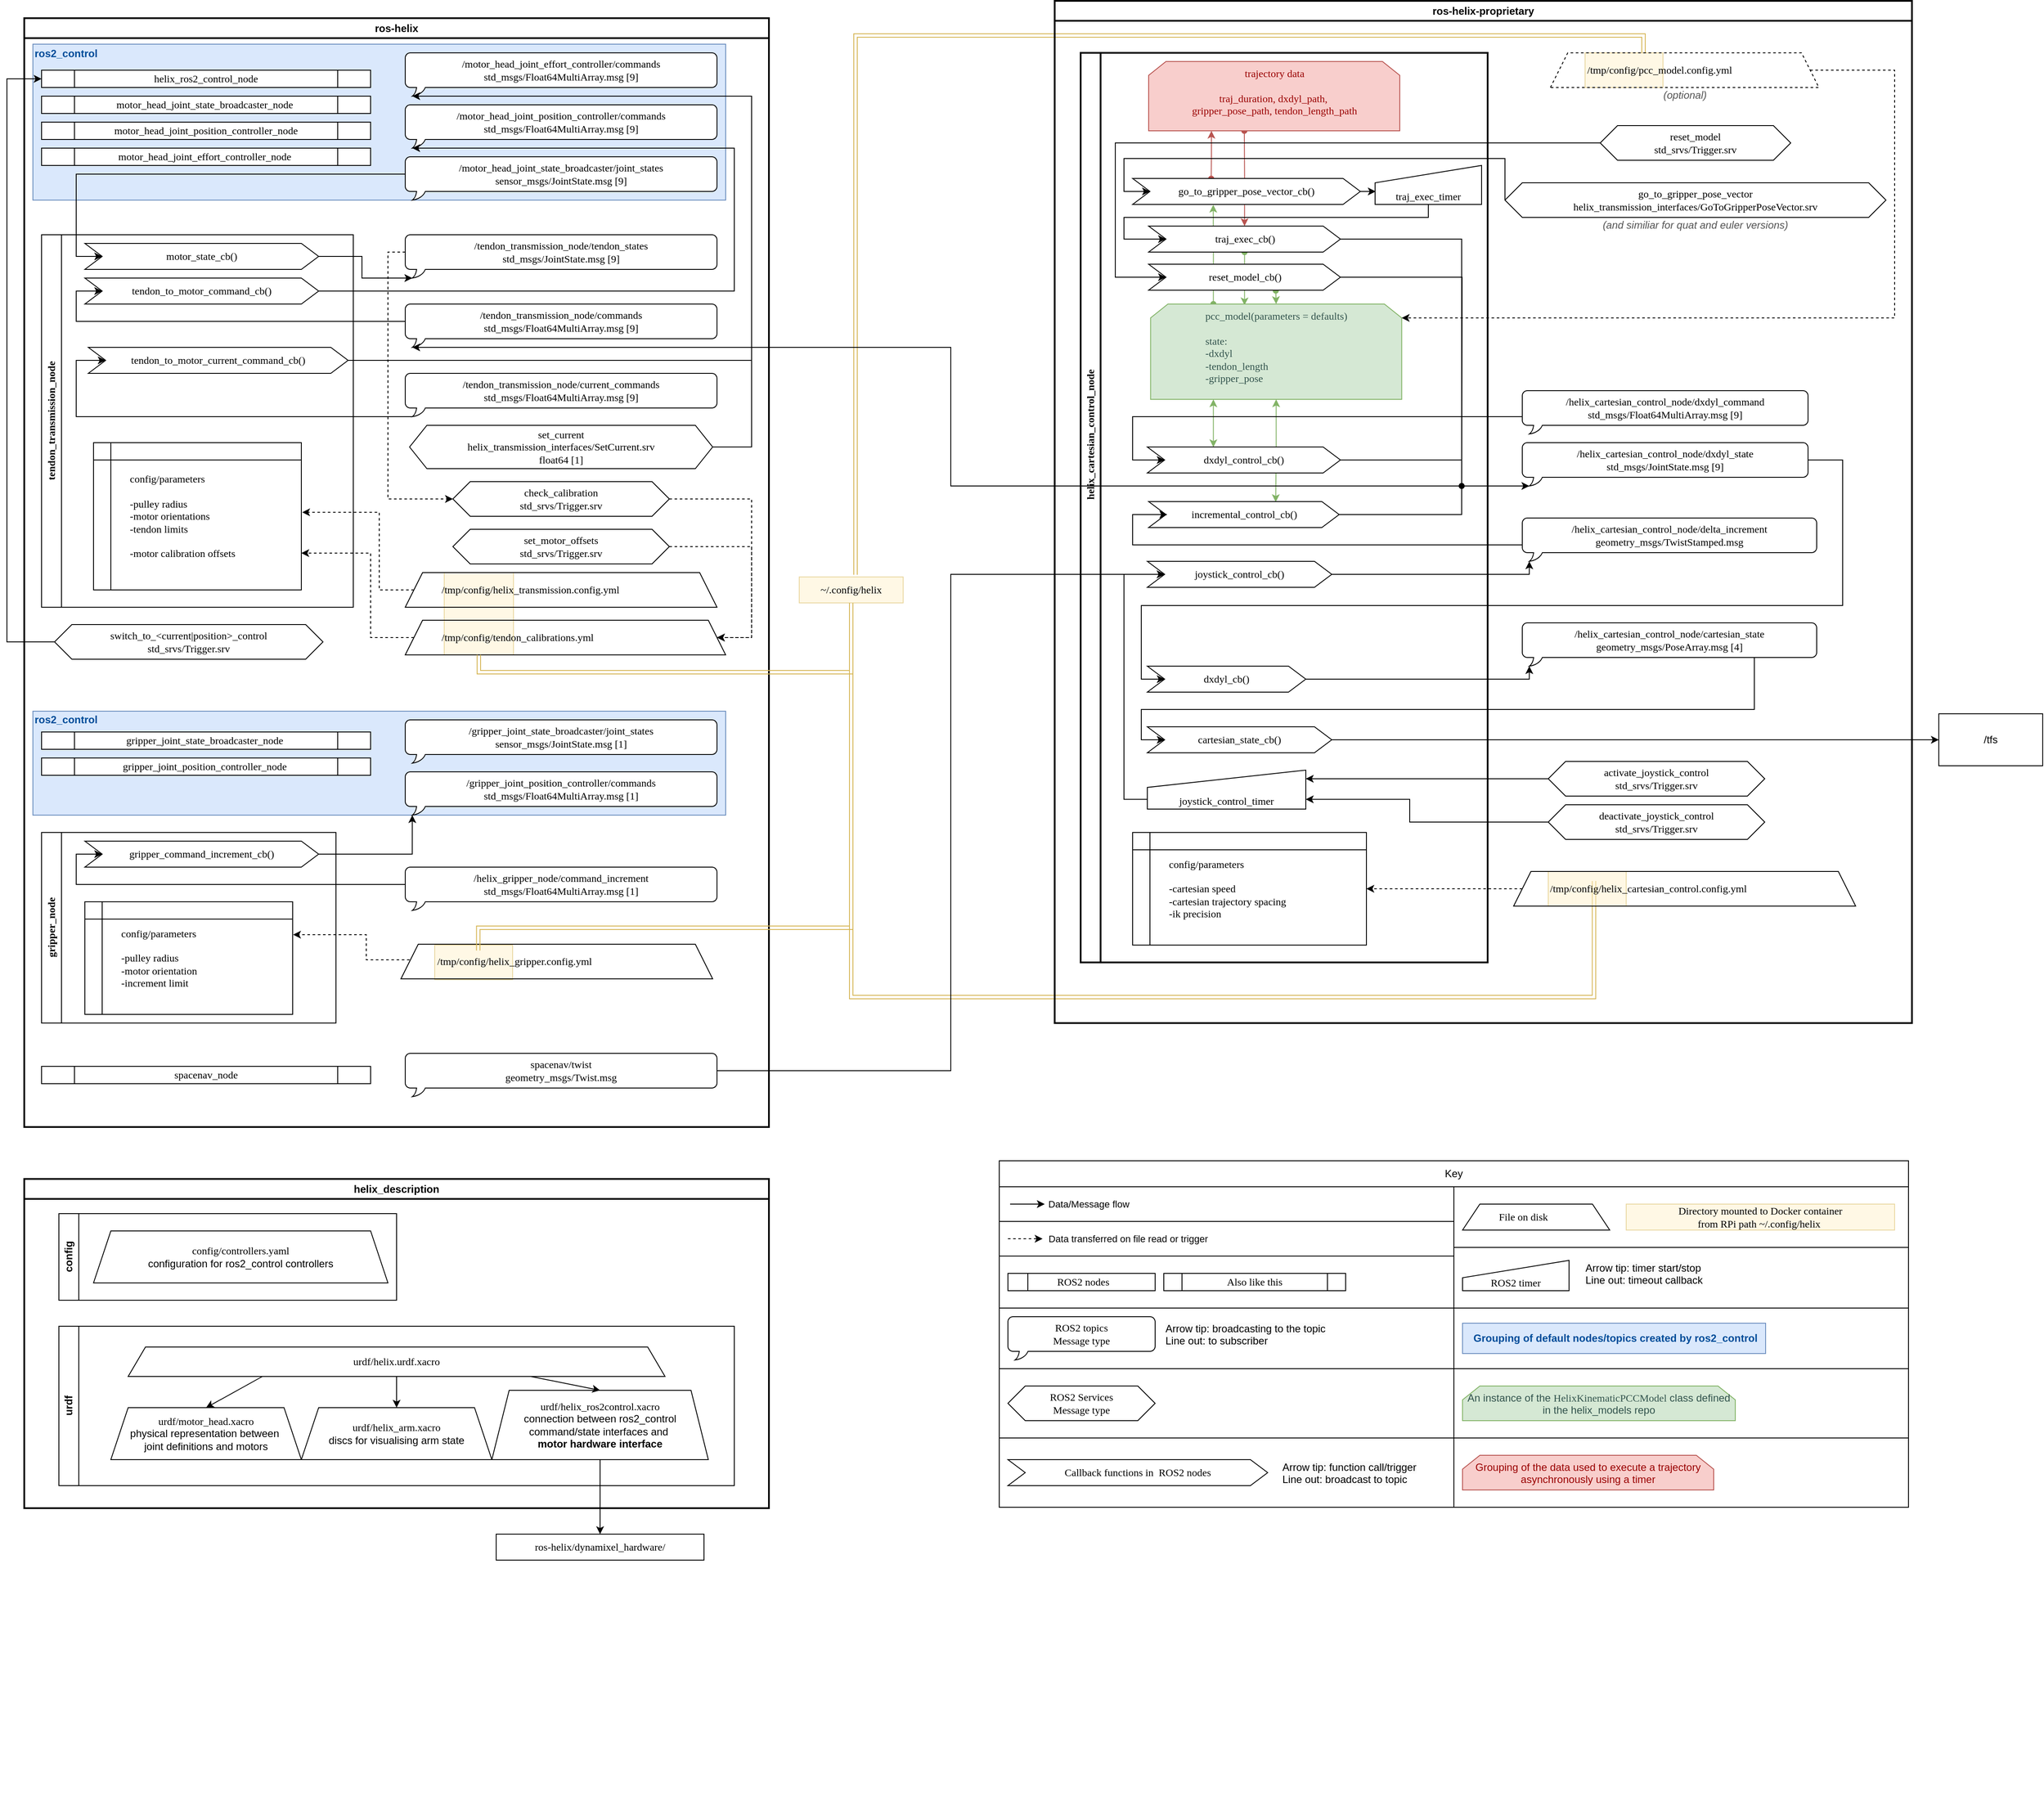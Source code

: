 <mxfile version="25.0.1">
  <diagram name="Page-1" id="ObudZeblROlT-sPTCkCQ">
    <mxGraphModel dx="2625" dy="1633" grid="0" gridSize="10" guides="1" tooltips="1" connect="1" arrows="1" fold="1" page="1" pageScale="1" pageWidth="827" pageHeight="1169" math="0" shadow="0">
      <root>
        <mxCell id="0" />
        <mxCell id="1" parent="0" />
        <mxCell id="3AS3KBEzZEXy0unMCZPH-1" value="ros-helix" style="swimlane;whiteSpace=wrap;html=1;strokeColor=#000000;strokeWidth=2;" parent="1" vertex="1">
          <mxGeometry x="40" y="60" width="860" height="1280" as="geometry">
            <mxRectangle x="10" y="10" width="90" height="30" as="alternateBounds" />
          </mxGeometry>
        </mxCell>
        <mxCell id="nsVJm7CJetN8nyd227Fu-12" value="" style="rounded=0;whiteSpace=wrap;html=1;fillColor=#fff2cc;strokeColor=#d6b656;opacity=50;verticalAlign=middle;" parent="3AS3KBEzZEXy0unMCZPH-1" vertex="1">
          <mxGeometry x="474" y="1070" width="90" height="40" as="geometry" />
        </mxCell>
        <mxCell id="3b5oPyuoMCMcaR3jqHOF-84" value="&lt;b style=&quot;background-color: initial;&quot;&gt;&lt;font color=&quot;#004c99&quot;&gt;ros2_control&lt;/font&gt;&lt;/b&gt;&lt;div&gt;&lt;b style=&quot;background-color: initial;&quot;&gt;&lt;font color=&quot;#004c99&quot;&gt;&lt;br&gt;&lt;/font&gt;&lt;/b&gt;&lt;/div&gt;&lt;div&gt;&lt;b style=&quot;background-color: initial;&quot;&gt;&lt;font color=&quot;#004c99&quot;&gt;&lt;br&gt;&lt;/font&gt;&lt;/b&gt;&lt;/div&gt;&lt;div&gt;&lt;b style=&quot;background-color: initial;&quot;&gt;&lt;font color=&quot;#004c99&quot;&gt;&lt;br&gt;&lt;/font&gt;&lt;/b&gt;&lt;/div&gt;&lt;div&gt;&lt;b style=&quot;background-color: initial;&quot;&gt;&lt;font color=&quot;#004c99&quot;&gt;&lt;br&gt;&lt;/font&gt;&lt;/b&gt;&lt;/div&gt;&lt;div&gt;&lt;b style=&quot;background-color: initial;&quot;&gt;&lt;font color=&quot;#004c99&quot;&gt;&lt;br&gt;&lt;/font&gt;&lt;/b&gt;&lt;/div&gt;&lt;div&gt;&lt;b style=&quot;background-color: initial;&quot;&gt;&lt;font color=&quot;#004c99&quot;&gt;&lt;br&gt;&lt;/font&gt;&lt;/b&gt;&lt;/div&gt;&lt;div&gt;&lt;b style=&quot;background-color: initial;&quot;&gt;&lt;font color=&quot;#004c99&quot;&gt;&lt;br&gt;&lt;/font&gt;&lt;/b&gt;&lt;/div&gt;" style="rounded=0;whiteSpace=wrap;html=1;fillColor=#dae8fc;strokeColor=#6c8ebf;align=left;" parent="3AS3KBEzZEXy0unMCZPH-1" vertex="1">
          <mxGeometry x="10" y="800" width="800" height="120" as="geometry" />
        </mxCell>
        <mxCell id="3b5oPyuoMCMcaR3jqHOF-81" value="&lt;b style=&quot;background-color: initial;&quot;&gt;&lt;font color=&quot;#004c99&quot;&gt;ros2_control&lt;/font&gt;&lt;/b&gt;&lt;div&gt;&lt;b style=&quot;background-color: initial;&quot;&gt;&lt;font color=&quot;#004c99&quot;&gt;&lt;br&gt;&lt;/font&gt;&lt;/b&gt;&lt;/div&gt;&lt;div&gt;&lt;b style=&quot;background-color: initial;&quot;&gt;&lt;font color=&quot;#004c99&quot;&gt;&lt;br&gt;&lt;/font&gt;&lt;/b&gt;&lt;/div&gt;&lt;div&gt;&lt;b style=&quot;background-color: initial;&quot;&gt;&lt;font color=&quot;#004c99&quot;&gt;&lt;br&gt;&lt;/font&gt;&lt;/b&gt;&lt;/div&gt;&lt;div&gt;&lt;b style=&quot;background-color: initial;&quot;&gt;&lt;font color=&quot;#004c99&quot;&gt;&lt;br&gt;&lt;/font&gt;&lt;/b&gt;&lt;/div&gt;&lt;div&gt;&lt;b style=&quot;background-color: initial;&quot;&gt;&lt;font color=&quot;#004c99&quot;&gt;&lt;br&gt;&lt;/font&gt;&lt;/b&gt;&lt;/div&gt;&lt;div&gt;&lt;b style=&quot;background-color: initial;&quot;&gt;&lt;font color=&quot;#004c99&quot;&gt;&lt;br&gt;&lt;/font&gt;&lt;/b&gt;&lt;/div&gt;&lt;div&gt;&lt;b style=&quot;background-color: initial;&quot;&gt;&lt;font color=&quot;#004c99&quot;&gt;&lt;br&gt;&lt;/font&gt;&lt;/b&gt;&lt;/div&gt;&lt;div&gt;&lt;b style=&quot;background-color: initial;&quot;&gt;&lt;font color=&quot;#004c99&quot;&gt;&lt;br&gt;&lt;/font&gt;&lt;/b&gt;&lt;/div&gt;&lt;div&gt;&lt;b style=&quot;background-color: initial;&quot;&gt;&lt;font color=&quot;#004c99&quot;&gt;&lt;br&gt;&lt;/font&gt;&lt;/b&gt;&lt;/div&gt;&lt;div&gt;&lt;b style=&quot;background-color: initial;&quot;&gt;&lt;font color=&quot;#004c99&quot;&gt;&lt;br&gt;&lt;/font&gt;&lt;/b&gt;&lt;/div&gt;&lt;div&gt;&lt;b style=&quot;background-color: initial;&quot;&gt;&lt;font color=&quot;#004c99&quot;&gt;&lt;br&gt;&lt;/font&gt;&lt;/b&gt;&lt;/div&gt;" style="rounded=0;whiteSpace=wrap;html=1;fillColor=#dae8fc;strokeColor=#6c8ebf;align=left;" parent="3AS3KBEzZEXy0unMCZPH-1" vertex="1">
          <mxGeometry x="10" y="30" width="800" height="180" as="geometry" />
        </mxCell>
        <mxCell id="3AS3KBEzZEXy0unMCZPH-4" value="&lt;font face=&quot;Lucida Console&quot;&gt;tendon_transmission_node&lt;/font&gt;" style="swimlane;horizontal=0;whiteSpace=wrap;html=1;" parent="3AS3KBEzZEXy0unMCZPH-1" vertex="1">
          <mxGeometry x="20" y="250" width="360" height="430" as="geometry" />
        </mxCell>
        <mxCell id="3b5oPyuoMCMcaR3jqHOF-2" value="&lt;font face=&quot;Lucida Console&quot;&gt;tendon_to_motor_command_cb()&lt;/font&gt;" style="shape=step;perimeter=stepPerimeter;whiteSpace=wrap;html=1;fixedSize=1;" parent="3AS3KBEzZEXy0unMCZPH-4" vertex="1">
          <mxGeometry x="50" y="50" width="270" height="30" as="geometry" />
        </mxCell>
        <mxCell id="3b5oPyuoMCMcaR3jqHOF-19" value="&lt;font face=&quot;Lucida Console&quot;&gt;motor_state_cb()&lt;/font&gt;" style="shape=step;perimeter=stepPerimeter;whiteSpace=wrap;html=1;fixedSize=1;" parent="3AS3KBEzZEXy0unMCZPH-4" vertex="1">
          <mxGeometry x="50" y="10" width="270" height="30" as="geometry" />
        </mxCell>
        <mxCell id="3b5oPyuoMCMcaR3jqHOF-35" value="&lt;blockquote style=&quot;margin: 0 0 0 40px; border: none; padding: 0px;&quot;&gt;&lt;div&gt;&lt;font face=&quot;Lucida Console&quot;&gt;config/parameters&lt;/font&gt;&lt;/div&gt;&lt;div&gt;&lt;div&gt;&lt;font face=&quot;Lucida Console&quot;&gt;&lt;br&gt;&lt;/font&gt;&lt;/div&gt;&lt;/div&gt;&lt;div&gt;&lt;font face=&quot;Lucida Console&quot;&gt;-pulley radius&lt;/font&gt;&lt;/div&gt;&lt;div&gt;&lt;font face=&quot;Lucida Console&quot;&gt;-motor orientations&lt;/font&gt;&lt;/div&gt;&lt;div&gt;&lt;font face=&quot;Lucida Console&quot;&gt;-tendon limits&lt;/font&gt;&lt;/div&gt;&lt;div&gt;&lt;font face=&quot;Lucida Console&quot;&gt;&lt;br&gt;&lt;/font&gt;&lt;/div&gt;&lt;div&gt;&lt;font face=&quot;Lucida Console&quot;&gt;-motor calibration offsets&lt;/font&gt;&lt;/div&gt;&lt;/blockquote&gt;" style="shape=internalStorage;whiteSpace=wrap;html=1;backgroundOutline=1;dx=20;dy=20;align=left;" parent="3AS3KBEzZEXy0unMCZPH-4" vertex="1">
          <mxGeometry x="60" y="240" width="240" height="170" as="geometry" />
        </mxCell>
        <mxCell id="3b5oPyuoMCMcaR3jqHOF-36" style="edgeStyle=orthogonalEdgeStyle;rounded=0;orthogonalLoop=1;jettySize=auto;html=1;exitX=0.5;exitY=1;exitDx=0;exitDy=0;" parent="3AS3KBEzZEXy0unMCZPH-4" source="3b5oPyuoMCMcaR3jqHOF-35" target="3b5oPyuoMCMcaR3jqHOF-35" edge="1">
          <mxGeometry relative="1" as="geometry" />
        </mxCell>
        <mxCell id="nsVJm7CJetN8nyd227Fu-9" style="edgeStyle=orthogonalEdgeStyle;rounded=0;orthogonalLoop=1;jettySize=auto;html=1;exitX=1;exitY=0.5;exitDx=0;exitDy=0;endArrow=none;endFill=0;" parent="3AS3KBEzZEXy0unMCZPH-4" source="nsVJm7CJetN8nyd227Fu-1" edge="1">
          <mxGeometry relative="1" as="geometry">
            <mxPoint x="820" y="145" as="targetPoint" />
            <Array as="points">
              <mxPoint x="590" y="145" />
              <mxPoint x="590" y="145" />
            </Array>
          </mxGeometry>
        </mxCell>
        <mxCell id="nsVJm7CJetN8nyd227Fu-1" value="&lt;font face=&quot;Lucida Console&quot;&gt;tendon_to_motor_current_command_cb()&lt;/font&gt;" style="shape=step;perimeter=stepPerimeter;whiteSpace=wrap;html=1;fixedSize=1;" parent="3AS3KBEzZEXy0unMCZPH-4" vertex="1">
          <mxGeometry x="54" y="130" width="300" height="30" as="geometry" />
        </mxCell>
        <mxCell id="3AS3KBEzZEXy0unMCZPH-5" value="&lt;font face=&quot;Lucida Console&quot;&gt;gripper_node&lt;/font&gt;" style="swimlane;horizontal=0;whiteSpace=wrap;html=1;" parent="3AS3KBEzZEXy0unMCZPH-1" vertex="1">
          <mxGeometry x="20" y="940" width="340" height="220" as="geometry" />
        </mxCell>
        <mxCell id="3b5oPyuoMCMcaR3jqHOF-57" value="&lt;font face=&quot;Lucida Console&quot;&gt;gripper_command_increment_cb()&lt;/font&gt;" style="shape=step;perimeter=stepPerimeter;whiteSpace=wrap;html=1;fixedSize=1;" parent="3AS3KBEzZEXy0unMCZPH-5" vertex="1">
          <mxGeometry x="50" y="10" width="270" height="30" as="geometry" />
        </mxCell>
        <mxCell id="3b5oPyuoMCMcaR3jqHOF-63" value="&lt;blockquote style=&quot;margin: 0 0 0 40px; border: none; padding: 0px;&quot;&gt;&lt;div&gt;&lt;font face=&quot;Lucida Console&quot;&gt;config/parameters&lt;/font&gt;&lt;/div&gt;&lt;div&gt;&lt;div&gt;&lt;font face=&quot;Lucida Console&quot;&gt;&lt;br&gt;&lt;/font&gt;&lt;/div&gt;&lt;/div&gt;&lt;div&gt;&lt;font face=&quot;Lucida Console&quot;&gt;-pulley radius&lt;/font&gt;&lt;/div&gt;&lt;div&gt;&lt;font face=&quot;Lucida Console&quot;&gt;-motor orientation&lt;/font&gt;&lt;/div&gt;&lt;div&gt;&lt;font face=&quot;Lucida Console&quot;&gt;-increment limit&lt;br&gt;&lt;/font&gt;&lt;/div&gt;&lt;/blockquote&gt;" style="shape=internalStorage;whiteSpace=wrap;html=1;backgroundOutline=1;dx=20;dy=20;align=left;" parent="3AS3KBEzZEXy0unMCZPH-5" vertex="1">
          <mxGeometry x="50" y="80" width="240" height="130" as="geometry" />
        </mxCell>
        <mxCell id="3AS3KBEzZEXy0unMCZPH-10" value="helix_ros2_control_node" style="shape=process;whiteSpace=wrap;html=1;backgroundOutline=1;fontFamily=Lucida Console;" parent="3AS3KBEzZEXy0unMCZPH-1" vertex="1">
          <mxGeometry x="20" y="60" width="380" height="20" as="geometry" />
        </mxCell>
        <mxCell id="3AS3KBEzZEXy0unMCZPH-11" value="motor_head_joint_state_broadcaster_node&amp;nbsp;" style="shape=process;whiteSpace=wrap;html=1;backgroundOutline=1;fontFamily=Lucida Console;" parent="3AS3KBEzZEXy0unMCZPH-1" vertex="1">
          <mxGeometry x="20" y="90" width="380" height="20" as="geometry" />
        </mxCell>
        <mxCell id="3AS3KBEzZEXy0unMCZPH-14" value="gripper_joint_state_broadcaster_node&amp;nbsp;" style="shape=process;whiteSpace=wrap;html=1;backgroundOutline=1;fontFamily=Lucida Console;" parent="3AS3KBEzZEXy0unMCZPH-1" vertex="1">
          <mxGeometry x="20" y="824" width="380" height="20" as="geometry" />
        </mxCell>
        <mxCell id="3AS3KBEzZEXy0unMCZPH-13" value="motor_head_joint_effort_controller_node&amp;nbsp;" style="shape=process;whiteSpace=wrap;html=1;backgroundOutline=1;fontFamily=Lucida Console;" parent="3AS3KBEzZEXy0unMCZPH-1" vertex="1">
          <mxGeometry x="20" y="150" width="380" height="20" as="geometry" />
        </mxCell>
        <mxCell id="3AS3KBEzZEXy0unMCZPH-12" value="motor_head_joint_position_controller_node" style="shape=process;whiteSpace=wrap;html=1;backgroundOutline=1;fontFamily=Lucida Console;" parent="3AS3KBEzZEXy0unMCZPH-1" vertex="1">
          <mxGeometry x="20" y="120" width="380" height="20" as="geometry" />
        </mxCell>
        <mxCell id="3AS3KBEzZEXy0unMCZPH-15" value="gripper_joint_position_controller_node&amp;nbsp;" style="shape=process;whiteSpace=wrap;html=1;backgroundOutline=1;fontFamily=Lucida Console;" parent="3AS3KBEzZEXy0unMCZPH-1" vertex="1">
          <mxGeometry x="20" y="854" width="380" height="20" as="geometry" />
        </mxCell>
        <mxCell id="3b5oPyuoMCMcaR3jqHOF-21" style="edgeStyle=orthogonalEdgeStyle;rounded=0;orthogonalLoop=1;jettySize=auto;html=1;exitX=0;exitY=0;exitDx=0;exitDy=20;exitPerimeter=0;entryX=0;entryY=0.5;entryDx=0;entryDy=0;" parent="3AS3KBEzZEXy0unMCZPH-1" source="3AS3KBEzZEXy0unMCZPH-23" target="3b5oPyuoMCMcaR3jqHOF-19" edge="1">
          <mxGeometry relative="1" as="geometry">
            <Array as="points">
              <mxPoint x="60" y="180" />
              <mxPoint x="60" y="275" />
            </Array>
          </mxGeometry>
        </mxCell>
        <mxCell id="3AS3KBEzZEXy0unMCZPH-23" value="&lt;div&gt;&lt;font face=&quot;Lucida Console&quot;&gt;/motor_head_joint_state_broadcaster/joint_states&lt;/font&gt;&lt;/div&gt;&lt;div&gt;&lt;font face=&quot;Lucida Console&quot;&gt;sensor_msgs/JointState.msg [9]&lt;/font&gt;&lt;br&gt;&lt;/div&gt;" style="whiteSpace=wrap;html=1;shape=mxgraph.basic.roundRectCallout;dx=18.14;dy=10;size=5.86;boundedLbl=1;" parent="3AS3KBEzZEXy0unMCZPH-1" vertex="1">
          <mxGeometry x="440" y="160" width="360" height="50" as="geometry" />
        </mxCell>
        <mxCell id="nsVJm7CJetN8nyd227Fu-8" style="edgeStyle=orthogonalEdgeStyle;rounded=0;orthogonalLoop=1;jettySize=auto;html=1;exitX=0;exitY=0;exitDx=0;exitDy=20;exitPerimeter=0;entryX=0;entryY=0.5;entryDx=0;entryDy=0;" parent="3AS3KBEzZEXy0unMCZPH-1" source="3AS3KBEzZEXy0unMCZPH-26" target="3b5oPyuoMCMcaR3jqHOF-2" edge="1">
          <mxGeometry relative="1" as="geometry">
            <Array as="points">
              <mxPoint x="60" y="350" />
              <mxPoint x="60" y="315" />
            </Array>
          </mxGeometry>
        </mxCell>
        <mxCell id="3AS3KBEzZEXy0unMCZPH-26" value="&lt;div&gt;&lt;font face=&quot;Lucida Console&quot;&gt;&lt;span style=&quot;background-color: initial;&quot;&gt;/&lt;/span&gt;tendon_transmission_node&lt;span style=&quot;background-color: initial;&quot;&gt;/commands&lt;/span&gt;&lt;/font&gt;&lt;/div&gt;&lt;div&gt;&lt;font face=&quot;Lucida Console&quot;&gt;std_msgs/Float64MultiArray.msg [9]&lt;/font&gt;&lt;br&gt;&lt;/div&gt;" style="whiteSpace=wrap;html=1;shape=mxgraph.basic.roundRectCallout;dx=18.14;dy=10;size=5.86;boundedLbl=1;" parent="3AS3KBEzZEXy0unMCZPH-1" vertex="1">
          <mxGeometry x="440" y="330" width="360" height="50" as="geometry" />
        </mxCell>
        <mxCell id="3AS3KBEzZEXy0unMCZPH-27" value="&lt;div&gt;&lt;span style=&quot;background-color: initial;&quot;&gt;&lt;font face=&quot;Lucida Console&quot;&gt;/motor_head_joint_effort_controller/commands&lt;/font&gt;&lt;/span&gt;&lt;/div&gt;&lt;div&gt;&lt;span style=&quot;font-family: &amp;quot;Lucida Console&amp;quot;; background-color: initial;&quot;&gt;std_msgs/Float64MultiArray.msg [9]&lt;/span&gt;&lt;br&gt;&lt;/div&gt;" style="whiteSpace=wrap;html=1;shape=mxgraph.basic.roundRectCallout;dx=18.14;dy=10;size=5.86;boundedLbl=1;" parent="3AS3KBEzZEXy0unMCZPH-1" vertex="1">
          <mxGeometry x="440" y="40" width="360" height="50" as="geometry" />
        </mxCell>
        <mxCell id="3AS3KBEzZEXy0unMCZPH-30" value="&lt;div&gt;&lt;span style=&quot;background-color: initial;&quot;&gt;&lt;font face=&quot;Lucida Console&quot;&gt;/motor_head_joint_position_controller/commands&lt;/font&gt;&lt;/span&gt;&lt;/div&gt;&lt;div&gt;&lt;font face=&quot;Lucida Console&quot;&gt;std_msgs/Float64MultiArray.msg [9]&lt;/font&gt;&lt;br&gt;&lt;/div&gt;" style="whiteSpace=wrap;html=1;shape=mxgraph.basic.roundRectCallout;dx=18.14;dy=10;size=5.86;boundedLbl=1;" parent="3AS3KBEzZEXy0unMCZPH-1" vertex="1">
          <mxGeometry x="440" y="100" width="360" height="50" as="geometry" />
        </mxCell>
        <mxCell id="3b5oPyuoMCMcaR3jqHOF-72" style="edgeStyle=orthogonalEdgeStyle;rounded=0;orthogonalLoop=1;jettySize=auto;html=1;exitX=0;exitY=0;exitDx=0;exitDy=20;exitPerimeter=0;entryX=0;entryY=0.5;entryDx=0;entryDy=0;dashed=1;" parent="3AS3KBEzZEXy0unMCZPH-1" source="3b5oPyuoMCMcaR3jqHOF-1" target="3b5oPyuoMCMcaR3jqHOF-32" edge="1">
          <mxGeometry relative="1" as="geometry" />
        </mxCell>
        <mxCell id="3b5oPyuoMCMcaR3jqHOF-1" value="&lt;div&gt;&lt;font face=&quot;Lucida Console&quot;&gt;&lt;span style=&quot;background-color: initial;&quot;&gt;/&lt;/span&gt;tendon_transmission_node&lt;span style=&quot;background-color: initial;&quot;&gt;/tendon_states&lt;/span&gt;&lt;/font&gt;&lt;/div&gt;&lt;div&gt;&lt;font face=&quot;Lucida Console&quot;&gt;std_msgs/JointState.msg [9]&lt;/font&gt;&lt;br&gt;&lt;/div&gt;" style="whiteSpace=wrap;html=1;shape=mxgraph.basic.roundRectCallout;dx=18.14;dy=10;size=5.86;boundedLbl=1;" parent="3AS3KBEzZEXy0unMCZPH-1" vertex="1">
          <mxGeometry x="440" y="250" width="360" height="50" as="geometry" />
        </mxCell>
        <mxCell id="3b5oPyuoMCMcaR3jqHOF-26" style="edgeStyle=orthogonalEdgeStyle;rounded=0;orthogonalLoop=1;jettySize=auto;html=1;exitX=1;exitY=0.5;exitDx=0;exitDy=0;entryX=0;entryY=0;entryDx=8.14;entryDy=50;entryPerimeter=0;" parent="3AS3KBEzZEXy0unMCZPH-1" source="3b5oPyuoMCMcaR3jqHOF-19" target="3b5oPyuoMCMcaR3jqHOF-1" edge="1">
          <mxGeometry relative="1" as="geometry">
            <Array as="points">
              <mxPoint x="390" y="275" />
              <mxPoint x="390" y="300" />
            </Array>
          </mxGeometry>
        </mxCell>
        <mxCell id="3b5oPyuoMCMcaR3jqHOF-46" style="edgeStyle=orthogonalEdgeStyle;rounded=0;orthogonalLoop=1;jettySize=auto;html=1;exitX=0;exitY=0.5;exitDx=0;exitDy=0;entryX=1;entryY=0.75;entryDx=0;entryDy=0;dashed=1;" parent="3AS3KBEzZEXy0unMCZPH-1" source="3b5oPyuoMCMcaR3jqHOF-42" target="3b5oPyuoMCMcaR3jqHOF-35" edge="1">
          <mxGeometry relative="1" as="geometry">
            <Array as="points">
              <mxPoint x="400" y="715" />
              <mxPoint x="400" y="618" />
            </Array>
          </mxGeometry>
        </mxCell>
        <mxCell id="3b5oPyuoMCMcaR3jqHOF-55" value="&lt;div&gt;&lt;font face=&quot;Lucida Console&quot;&gt;/gripper_joint_state_broadcaster/joint_states&lt;/font&gt;&lt;/div&gt;&lt;div&gt;&lt;font face=&quot;Lucida Console&quot;&gt;sensor_msgs/JointState.msg [1]&lt;/font&gt;&lt;br&gt;&lt;/div&gt;" style="whiteSpace=wrap;html=1;shape=mxgraph.basic.roundRectCallout;dx=18.14;dy=10;size=5.86;boundedLbl=1;" parent="3AS3KBEzZEXy0unMCZPH-1" vertex="1">
          <mxGeometry x="440" y="810" width="360" height="50" as="geometry" />
        </mxCell>
        <mxCell id="3b5oPyuoMCMcaR3jqHOF-56" value="&lt;div&gt;&lt;span style=&quot;background-color: initial;&quot;&gt;&lt;font face=&quot;Lucida Console&quot;&gt;/gripper_joint_position_controller/commands&lt;/font&gt;&lt;/span&gt;&lt;/div&gt;&lt;div&gt;&lt;font face=&quot;Lucida Console&quot;&gt;std_msgs/Float64MultiArray.msg [1]&lt;/font&gt;&lt;br&gt;&lt;/div&gt;" style="whiteSpace=wrap;html=1;shape=mxgraph.basic.roundRectCallout;dx=18.14;dy=10;size=5.86;boundedLbl=1;" parent="3AS3KBEzZEXy0unMCZPH-1" vertex="1">
          <mxGeometry x="440" y="870" width="360" height="50" as="geometry" />
        </mxCell>
        <mxCell id="3b5oPyuoMCMcaR3jqHOF-60" style="edgeStyle=orthogonalEdgeStyle;rounded=0;orthogonalLoop=1;jettySize=auto;html=1;exitX=0;exitY=0;exitDx=0;exitDy=20;exitPerimeter=0;entryX=0;entryY=0.5;entryDx=0;entryDy=0;" parent="3AS3KBEzZEXy0unMCZPH-1" source="3b5oPyuoMCMcaR3jqHOF-59" target="3b5oPyuoMCMcaR3jqHOF-57" edge="1">
          <mxGeometry relative="1" as="geometry">
            <Array as="points">
              <mxPoint x="60" y="1000" />
              <mxPoint x="60" y="965" />
            </Array>
          </mxGeometry>
        </mxCell>
        <mxCell id="3b5oPyuoMCMcaR3jqHOF-59" value="&lt;div&gt;&lt;font face=&quot;Lucida Console&quot;&gt;&lt;span style=&quot;background-color: initial;&quot;&gt;/&lt;/span&gt;helix_gripper_node&lt;span style=&quot;background-color: initial;&quot;&gt;/command_increment&lt;/span&gt;&lt;/font&gt;&lt;/div&gt;&lt;div&gt;&lt;font face=&quot;Lucida Console&quot;&gt;std_msgs/Float64MultiArray.msg [1]&lt;/font&gt;&lt;br&gt;&lt;/div&gt;" style="whiteSpace=wrap;html=1;shape=mxgraph.basic.roundRectCallout;dx=18.14;dy=10;size=5.86;boundedLbl=1;" parent="3AS3KBEzZEXy0unMCZPH-1" vertex="1">
          <mxGeometry x="440" y="980" width="360" height="50" as="geometry" />
        </mxCell>
        <mxCell id="3b5oPyuoMCMcaR3jqHOF-64" style="edgeStyle=orthogonalEdgeStyle;rounded=0;orthogonalLoop=1;jettySize=auto;html=1;exitX=1;exitY=0.5;exitDx=0;exitDy=0;entryX=0;entryY=0;entryDx=8.14;entryDy=50;entryPerimeter=0;" parent="3AS3KBEzZEXy0unMCZPH-1" source="3b5oPyuoMCMcaR3jqHOF-57" target="3b5oPyuoMCMcaR3jqHOF-56" edge="1">
          <mxGeometry relative="1" as="geometry" />
        </mxCell>
        <mxCell id="3b5oPyuoMCMcaR3jqHOF-51" value="" style="rounded=0;whiteSpace=wrap;html=1;fillColor=#fff2cc;strokeColor=#d6b656;opacity=50;verticalAlign=bottom;" parent="3AS3KBEzZEXy0unMCZPH-1" vertex="1">
          <mxGeometry x="485" y="640" width="80" height="95" as="geometry" />
        </mxCell>
        <mxCell id="3b5oPyuoMCMcaR3jqHOF-42" value="&lt;blockquote style=&quot;margin: 0 0 0 40px; border: none; padding: 0px;&quot;&gt;&lt;span style=&quot;font-family: &amp;quot;Lucida Console&amp;quot;;&quot;&gt;/tmp/config/tendon_calibrations.yml&lt;/span&gt;&lt;/blockquote&gt;" style="shape=trapezoid;perimeter=trapezoidPerimeter;whiteSpace=wrap;html=1;fixedSize=1;align=left;fillColor=none;" parent="3AS3KBEzZEXy0unMCZPH-1" vertex="1">
          <mxGeometry x="440" y="695" width="370" height="40" as="geometry" />
        </mxCell>
        <mxCell id="3b5oPyuoMCMcaR3jqHOF-41" value="&lt;blockquote style=&quot;margin: 0 0 0 40px; border: none; padding: 0px;&quot;&gt;&lt;span style=&quot;font-family: &amp;quot;Lucida Console&amp;quot;;&quot;&gt;/tmp/config/helix_transmission.config.yml&lt;/span&gt;&lt;/blockquote&gt;" style="shape=trapezoid;perimeter=trapezoidPerimeter;whiteSpace=wrap;html=1;fixedSize=1;align=left;fillColor=none;" parent="3AS3KBEzZEXy0unMCZPH-1" vertex="1">
          <mxGeometry x="440" y="640" width="360" height="40" as="geometry" />
        </mxCell>
        <mxCell id="3b5oPyuoMCMcaR3jqHOF-52" style="edgeStyle=orthogonalEdgeStyle;rounded=0;orthogonalLoop=1;jettySize=auto;html=1;exitX=0.5;exitY=1;exitDx=0;exitDy=0;" parent="3AS3KBEzZEXy0unMCZPH-1" source="3b5oPyuoMCMcaR3jqHOF-51" target="3b5oPyuoMCMcaR3jqHOF-51" edge="1">
          <mxGeometry relative="1" as="geometry" />
        </mxCell>
        <mxCell id="3b5oPyuoMCMcaR3jqHOF-74" style="edgeStyle=orthogonalEdgeStyle;rounded=0;orthogonalLoop=1;jettySize=auto;html=1;exitX=0.5;exitY=1;exitDx=0;exitDy=0;entryX=0.5;entryY=1;entryDx=0;entryDy=0;shape=link;fillColor=#fff2cc;strokeColor=#d6b656;" parent="3AS3KBEzZEXy0unMCZPH-1" source="3b5oPyuoMCMcaR3jqHOF-65" target="3b5oPyuoMCMcaR3jqHOF-51" edge="1">
          <mxGeometry relative="1" as="geometry" />
        </mxCell>
        <mxCell id="3b5oPyuoMCMcaR3jqHOF-65" value="&lt;font face=&quot;Lucida Console&quot;&gt;~/.config/helix&lt;/font&gt;" style="rounded=0;whiteSpace=wrap;html=1;fillColor=#fff2cc;strokeColor=#d6b656;opacity=50;verticalAlign=middle;" parent="3AS3KBEzZEXy0unMCZPH-1" vertex="1">
          <mxGeometry x="895" y="645" width="120" height="30" as="geometry" />
        </mxCell>
        <mxCell id="3b5oPyuoMCMcaR3jqHOF-69" style="edgeStyle=orthogonalEdgeStyle;rounded=0;orthogonalLoop=1;jettySize=auto;html=1;exitX=0;exitY=0.5;exitDx=0;exitDy=0;entryX=1.004;entryY=0.473;entryDx=0;entryDy=0;entryPerimeter=0;dashed=1;" parent="3AS3KBEzZEXy0unMCZPH-1" source="3b5oPyuoMCMcaR3jqHOF-41" target="3b5oPyuoMCMcaR3jqHOF-35" edge="1">
          <mxGeometry relative="1" as="geometry">
            <Array as="points">
              <mxPoint x="410" y="660" />
              <mxPoint x="410" y="570" />
            </Array>
          </mxGeometry>
        </mxCell>
        <mxCell id="3b5oPyuoMCMcaR3jqHOF-71" style="edgeStyle=orthogonalEdgeStyle;rounded=0;orthogonalLoop=1;jettySize=auto;html=1;exitX=1;exitY=0.5;exitDx=0;exitDy=0;entryX=1;entryY=0.5;entryDx=0;entryDy=0;dashed=1;" parent="3AS3KBEzZEXy0unMCZPH-1" source="3b5oPyuoMCMcaR3jqHOF-33" target="3b5oPyuoMCMcaR3jqHOF-42" edge="1">
          <mxGeometry relative="1" as="geometry">
            <Array as="points">
              <mxPoint x="840" y="610" />
              <mxPoint x="840" y="715" />
            </Array>
          </mxGeometry>
        </mxCell>
        <mxCell id="3b5oPyuoMCMcaR3jqHOF-33" value="&lt;font face=&quot;Lucida Console&quot;&gt;set_motor_offsets&lt;/font&gt;&lt;div&gt;&lt;font face=&quot;Lucida Console&quot;&gt;std_srvs/Trigger.srv&lt;/font&gt;&lt;br&gt;&lt;/div&gt;" style="shape=hexagon;perimeter=hexagonPerimeter2;whiteSpace=wrap;html=1;fixedSize=1;" parent="3AS3KBEzZEXy0unMCZPH-1" vertex="1">
          <mxGeometry x="495" y="590" width="250" height="40" as="geometry" />
        </mxCell>
        <mxCell id="3b5oPyuoMCMcaR3jqHOF-70" style="edgeStyle=orthogonalEdgeStyle;rounded=0;orthogonalLoop=1;jettySize=auto;html=1;exitX=1;exitY=0.5;exitDx=0;exitDy=0;entryX=1;entryY=0.5;entryDx=0;entryDy=0;dashed=1;" parent="3AS3KBEzZEXy0unMCZPH-1" source="3b5oPyuoMCMcaR3jqHOF-32" target="3b5oPyuoMCMcaR3jqHOF-42" edge="1">
          <mxGeometry relative="1" as="geometry">
            <Array as="points">
              <mxPoint x="840" y="555" />
              <mxPoint x="840" y="715" />
            </Array>
          </mxGeometry>
        </mxCell>
        <mxCell id="3b5oPyuoMCMcaR3jqHOF-32" value="&lt;font face=&quot;Lucida Console&quot;&gt;check_calibration&lt;/font&gt;&lt;div&gt;&lt;font face=&quot;Lucida Console&quot;&gt;std_srvs/Trigger.srv&lt;/font&gt;&lt;br&gt;&lt;/div&gt;" style="shape=hexagon;perimeter=hexagonPerimeter2;whiteSpace=wrap;html=1;fixedSize=1;" parent="3AS3KBEzZEXy0unMCZPH-1" vertex="1">
          <mxGeometry x="495" y="535" width="250" height="40" as="geometry" />
        </mxCell>
        <mxCell id="3b5oPyuoMCMcaR3jqHOF-75" style="edgeStyle=orthogonalEdgeStyle;rounded=0;orthogonalLoop=1;jettySize=auto;html=1;exitX=0;exitY=0.5;exitDx=0;exitDy=0;entryX=0;entryY=0.5;entryDx=0;entryDy=0;" parent="3AS3KBEzZEXy0unMCZPH-1" source="3b5oPyuoMCMcaR3jqHOF-28" target="3AS3KBEzZEXy0unMCZPH-10" edge="1">
          <mxGeometry relative="1" as="geometry">
            <Array as="points">
              <mxPoint x="-20" y="720" />
              <mxPoint x="-20" y="70" />
            </Array>
          </mxGeometry>
        </mxCell>
        <mxCell id="3b5oPyuoMCMcaR3jqHOF-28" value="&lt;font face=&quot;Lucida Console&quot;&gt;switch_to_&amp;lt;current|position&amp;gt;_control&lt;/font&gt;&lt;div&gt;&lt;font face=&quot;Lucida Console&quot;&gt;std_srvs/Trigger.srv&lt;/font&gt;&lt;br&gt;&lt;/div&gt;" style="shape=hexagon;perimeter=hexagonPerimeter2;whiteSpace=wrap;html=1;fixedSize=1;" parent="3AS3KBEzZEXy0unMCZPH-1" vertex="1">
          <mxGeometry x="35" y="700" width="310" height="40" as="geometry" />
        </mxCell>
        <mxCell id="3b5oPyuoMCMcaR3jqHOF-29" value="&lt;font face=&quot;Lucida Console&quot;&gt;set_current&lt;/font&gt;&lt;div&gt;&lt;font face=&quot;Lucida Console&quot;&gt;helix_transmission_interfaces/SetCurrent.srv&lt;/font&gt;&lt;/div&gt;&lt;div&gt;&lt;font face=&quot;Lucida Console&quot;&gt;float64 [1]&lt;/font&gt;&lt;br&gt;&lt;/div&gt;" style="shape=hexagon;perimeter=hexagonPerimeter2;whiteSpace=wrap;html=1;fixedSize=1;" parent="3AS3KBEzZEXy0unMCZPH-1" vertex="1">
          <mxGeometry x="445" y="470" width="350" height="50" as="geometry" />
        </mxCell>
        <mxCell id="3b5oPyuoMCMcaR3jqHOF-76" style="edgeStyle=orthogonalEdgeStyle;rounded=0;orthogonalLoop=1;jettySize=auto;html=1;exitX=1;exitY=0.5;exitDx=0;exitDy=0;entryX=0;entryY=0;entryDx=8.14;entryDy=50;entryPerimeter=0;" parent="3AS3KBEzZEXy0unMCZPH-1" source="3b5oPyuoMCMcaR3jqHOF-29" target="3AS3KBEzZEXy0unMCZPH-27" edge="1">
          <mxGeometry relative="1" as="geometry">
            <Array as="points">
              <mxPoint x="840" y="495" />
              <mxPoint x="840" y="90" />
            </Array>
          </mxGeometry>
        </mxCell>
        <mxCell id="3b5oPyuoMCMcaR3jqHOF-77" value="spacenav_node" style="shape=process;whiteSpace=wrap;html=1;backgroundOutline=1;fontFamily=Lucida Console;" parent="3AS3KBEzZEXy0unMCZPH-1" vertex="1">
          <mxGeometry x="20" y="1210" width="380" height="20" as="geometry" />
        </mxCell>
        <mxCell id="3b5oPyuoMCMcaR3jqHOF-78" value="&lt;font face=&quot;Lucida Console&quot;&gt;spacenav/twist&lt;/font&gt;&lt;div&gt;&lt;font face=&quot;Lucida Console&quot;&gt;geometry_msgs/Twist.msg&lt;/font&gt;&lt;br&gt;&lt;/div&gt;" style="whiteSpace=wrap;html=1;shape=mxgraph.basic.roundRectCallout;dx=18.14;dy=10;size=5.86;boundedLbl=1;" parent="3AS3KBEzZEXy0unMCZPH-1" vertex="1">
          <mxGeometry x="440" y="1195" width="360" height="50" as="geometry" />
        </mxCell>
        <mxCell id="nsVJm7CJetN8nyd227Fu-10" style="edgeStyle=orthogonalEdgeStyle;rounded=0;orthogonalLoop=1;jettySize=auto;html=1;exitX=0;exitY=0;exitDx=8.14;exitDy=50;exitPerimeter=0;entryX=0;entryY=0.5;entryDx=0;entryDy=0;" parent="3AS3KBEzZEXy0unMCZPH-1" source="nsVJm7CJetN8nyd227Fu-2" target="nsVJm7CJetN8nyd227Fu-1" edge="1">
          <mxGeometry relative="1" as="geometry">
            <Array as="points">
              <mxPoint x="60" y="460" />
              <mxPoint x="60" y="395" />
            </Array>
          </mxGeometry>
        </mxCell>
        <mxCell id="nsVJm7CJetN8nyd227Fu-2" value="&lt;div&gt;&lt;font face=&quot;Lucida Console&quot;&gt;&lt;span style=&quot;background-color: initial;&quot;&gt;/&lt;/span&gt;tendon_transmission_node&lt;span style=&quot;background-color: initial;&quot;&gt;/current_commands&lt;/span&gt;&lt;/font&gt;&lt;/div&gt;&lt;div&gt;&lt;font face=&quot;Lucida Console&quot;&gt;std_msgs/Float64MultiArray.msg [9]&lt;/font&gt;&lt;br&gt;&lt;/div&gt;" style="whiteSpace=wrap;html=1;shape=mxgraph.basic.roundRectCallout;dx=18.14;dy=10;size=5.86;boundedLbl=1;" parent="3AS3KBEzZEXy0unMCZPH-1" vertex="1">
          <mxGeometry x="440" y="410" width="360" height="50" as="geometry" />
        </mxCell>
        <mxCell id="nsVJm7CJetN8nyd227Fu-7" style="edgeStyle=orthogonalEdgeStyle;rounded=0;orthogonalLoop=1;jettySize=auto;html=1;exitX=1;exitY=0.5;exitDx=0;exitDy=0;entryX=0;entryY=0;entryDx=8.14;entryDy=50;entryPerimeter=0;" parent="3AS3KBEzZEXy0unMCZPH-1" source="3b5oPyuoMCMcaR3jqHOF-2" target="3AS3KBEzZEXy0unMCZPH-30" edge="1">
          <mxGeometry relative="1" as="geometry">
            <Array as="points">
              <mxPoint x="820" y="315" />
              <mxPoint x="820" y="150" />
            </Array>
          </mxGeometry>
        </mxCell>
        <mxCell id="nsVJm7CJetN8nyd227Fu-11" value="&lt;blockquote style=&quot;margin: 0 0 0 40px; border: none; padding: 0px;&quot;&gt;&lt;span style=&quot;font-family: &amp;quot;Lucida Console&amp;quot;;&quot;&gt;/tmp/config/helix_gripper.config.yml&lt;/span&gt;&lt;/blockquote&gt;" style="shape=trapezoid;perimeter=trapezoidPerimeter;whiteSpace=wrap;html=1;fixedSize=1;align=left;fillColor=none;" parent="3AS3KBEzZEXy0unMCZPH-1" vertex="1">
          <mxGeometry x="435" y="1069" width="360" height="40" as="geometry" />
        </mxCell>
        <mxCell id="nsVJm7CJetN8nyd227Fu-16" style="edgeStyle=orthogonalEdgeStyle;rounded=0;orthogonalLoop=1;jettySize=auto;html=1;exitX=0.5;exitY=1;exitDx=0;exitDy=0;entryX=0.248;entryY=0.18;entryDx=0;entryDy=0;entryPerimeter=0;shape=link;strokeColor=#D6B656;" parent="3AS3KBEzZEXy0unMCZPH-1" source="3b5oPyuoMCMcaR3jqHOF-65" target="nsVJm7CJetN8nyd227Fu-11" edge="1">
          <mxGeometry relative="1" as="geometry">
            <Array as="points">
              <mxPoint x="955" y="1050" />
              <mxPoint x="524" y="1050" />
            </Array>
          </mxGeometry>
        </mxCell>
        <mxCell id="527bO0QE-RxnCD4640gi-1" style="edgeStyle=orthogonalEdgeStyle;rounded=0;orthogonalLoop=1;jettySize=auto;html=1;exitX=0;exitY=0.5;exitDx=0;exitDy=0;dashed=1;entryX=1.002;entryY=0.292;entryDx=0;entryDy=0;entryPerimeter=0;" parent="3AS3KBEzZEXy0unMCZPH-1" target="3b5oPyuoMCMcaR3jqHOF-63" edge="1">
          <mxGeometry relative="1" as="geometry">
            <Array as="points">
              <mxPoint x="395" y="1087" />
              <mxPoint x="395" y="1058" />
            </Array>
            <mxPoint x="445" y="1087" as="sourcePoint" />
            <mxPoint x="330" y="1060" as="targetPoint" />
          </mxGeometry>
        </mxCell>
        <mxCell id="527bO0QE-RxnCD4640gi-7" style="edgeStyle=orthogonalEdgeStyle;rounded=0;orthogonalLoop=1;jettySize=auto;html=1;exitX=0.5;exitY=1;exitDx=0;exitDy=0;entryX=0.235;entryY=0.275;entryDx=0;entryDy=0;entryPerimeter=0;shape=link;strokeColor=#D6B656;" parent="3AS3KBEzZEXy0unMCZPH-1" target="527bO0QE-RxnCD4640gi-3" edge="1">
          <mxGeometry relative="1" as="geometry">
            <Array as="points">
              <mxPoint x="955" y="1130" />
              <mxPoint x="1813" y="1130" />
            </Array>
            <mxPoint x="955" y="675" as="sourcePoint" />
            <mxPoint x="1362.875" y="1139.76" as="targetPoint" />
          </mxGeometry>
        </mxCell>
        <mxCell id="527bO0QE-RxnCD4640gi-18" style="edgeStyle=orthogonalEdgeStyle;rounded=0;orthogonalLoop=1;jettySize=auto;html=1;exitX=0.5;exitY=1;exitDx=0;exitDy=0;shape=link;strokeColor=#D6B656;" parent="3AS3KBEzZEXy0unMCZPH-1" target="527bO0QE-RxnCD4640gi-17" edge="1">
          <mxGeometry relative="1" as="geometry">
            <Array as="points">
              <mxPoint x="960" y="20" />
              <mxPoint x="1870" y="20" />
            </Array>
            <mxPoint x="960" y="642.46" as="sourcePoint" />
            <mxPoint x="1818" y="988.46" as="targetPoint" />
          </mxGeometry>
        </mxCell>
        <mxCell id="3AS3KBEzZEXy0unMCZPH-2" value="ros-helix-proprietary" style="swimlane;whiteSpace=wrap;html=1;verticalAlign=middle;strokeWidth=2;" parent="1" vertex="1">
          <mxGeometry x="1230" y="40" width="990" height="1180" as="geometry" />
        </mxCell>
        <mxCell id="3b5oPyuoMCMcaR3jqHOF-104" value="&lt;font face=&quot;Lucida Console&quot;&gt;&amp;nbsp; &amp;nbsp; &amp;nbsp; &amp;nbsp; &amp;nbsp; &amp;nbsp; &amp;nbsp; &amp;nbsp; &amp;nbsp; &amp;nbsp; &amp;nbsp; &amp;nbsp; &amp;nbsp; &amp;nbsp; &amp;nbsp; &amp;nbsp; &amp;nbsp; &amp;nbsp; &amp;nbsp; &amp;nbsp; &amp;nbsp; &amp;nbsp; &amp;nbsp; &amp;nbsp; &amp;nbsp; &amp;nbsp; &amp;nbsp; &amp;nbsp; helix_cartesian_control_node&lt;/font&gt;" style="swimlane;horizontal=0;whiteSpace=wrap;html=1;strokeWidth=2;" parent="3AS3KBEzZEXy0unMCZPH-2" vertex="1">
          <mxGeometry x="30" y="60" width="470" height="1050" as="geometry" />
        </mxCell>
        <mxCell id="YHUniqxhtg72BmQERXah-31" style="edgeStyle=orthogonalEdgeStyle;rounded=0;orthogonalLoop=1;jettySize=auto;html=1;exitX=0.5;exitY=0;exitDx=0;exitDy=0;entryX=0.663;entryY=1.016;entryDx=0;entryDy=0;entryPerimeter=0;fillColor=#d5e8d4;strokeColor=#82b366;startArrow=classic;startFill=1;endArrow=oval;endFill=1;" parent="3b5oPyuoMCMcaR3jqHOF-104" source="3b5oPyuoMCMcaR3jqHOF-102" target="YHUniqxhtg72BmQERXah-12" edge="1">
          <mxGeometry relative="1" as="geometry" />
        </mxCell>
        <mxCell id="YHUniqxhtg72BmQERXah-28" style="edgeStyle=orthogonalEdgeStyle;rounded=0;orthogonalLoop=1;jettySize=auto;html=1;exitX=0.25;exitY=1;exitDx=0;exitDy=0;entryX=0.345;entryY=0.009;entryDx=0;entryDy=0;entryPerimeter=0;fillColor=#f8cecc;strokeColor=#b85450;startArrow=classic;startFill=1;endArrow=oval;endFill=1;" parent="3b5oPyuoMCMcaR3jqHOF-104" source="YHUniqxhtg72BmQERXah-26" target="NZJCjW2Kmw-X3Hp-0G1U-21" edge="1">
          <mxGeometry relative="1" as="geometry" />
        </mxCell>
        <mxCell id="YHUniqxhtg72BmQERXah-29" style="edgeStyle=orthogonalEdgeStyle;rounded=0;orthogonalLoop=1;jettySize=auto;html=1;exitX=0.5;exitY=0;exitDx=0;exitDy=0;fillColor=#f8cecc;strokeColor=#b85450;startArrow=classic;startFill=1;endArrow=oval;endFill=1;" parent="3b5oPyuoMCMcaR3jqHOF-104" source="NZJCjW2Kmw-X3Hp-0G1U-3" edge="1">
          <mxGeometry relative="1" as="geometry">
            <mxPoint x="189" y="90" as="targetPoint" />
          </mxGeometry>
        </mxCell>
        <mxCell id="YHUniqxhtg72BmQERXah-21" style="edgeStyle=orthogonalEdgeStyle;rounded=0;orthogonalLoop=1;jettySize=auto;html=1;exitX=0.25;exitY=0;exitDx=0;exitDy=0;entryX=0.354;entryY=1.013;entryDx=0;entryDy=0;entryPerimeter=0;fillColor=#d5e8d4;strokeColor=#82b366;startArrow=oval;startFill=1;" parent="3b5oPyuoMCMcaR3jqHOF-104" source="3b5oPyuoMCMcaR3jqHOF-102" target="NZJCjW2Kmw-X3Hp-0G1U-21" edge="1">
          <mxGeometry relative="1" as="geometry" />
        </mxCell>
        <mxCell id="YHUniqxhtg72BmQERXah-22" style="edgeStyle=orthogonalEdgeStyle;rounded=0;orthogonalLoop=1;jettySize=auto;html=1;exitX=0.5;exitY=1;exitDx=0;exitDy=0;entryX=0.374;entryY=0.013;entryDx=0;entryDy=0;entryPerimeter=0;fillColor=#d5e8d4;strokeColor=#82b366;startArrow=oval;startFill=1;" parent="3b5oPyuoMCMcaR3jqHOF-104" source="NZJCjW2Kmw-X3Hp-0G1U-3" target="3b5oPyuoMCMcaR3jqHOF-102" edge="1">
          <mxGeometry relative="1" as="geometry" />
        </mxCell>
        <mxCell id="YHUniqxhtg72BmQERXah-23" style="edgeStyle=orthogonalEdgeStyle;rounded=0;orthogonalLoop=1;jettySize=auto;html=1;exitX=0.25;exitY=1;exitDx=0;exitDy=0;entryX=0.342;entryY=0.007;entryDx=0;entryDy=0;entryPerimeter=0;startArrow=classic;startFill=1;fillColor=#d5e8d4;strokeColor=#82b366;" parent="3b5oPyuoMCMcaR3jqHOF-104" source="3b5oPyuoMCMcaR3jqHOF-102" target="NZJCjW2Kmw-X3Hp-0G1U-16" edge="1">
          <mxGeometry relative="1" as="geometry" />
        </mxCell>
        <mxCell id="YHUniqxhtg72BmQERXah-24" style="edgeStyle=orthogonalEdgeStyle;rounded=0;orthogonalLoop=1;jettySize=auto;html=1;exitX=0.5;exitY=1;exitDx=0;exitDy=0;entryX=0.667;entryY=0.02;entryDx=0;entryDy=0;entryPerimeter=0;startArrow=classic;startFill=1;fillColor=#d5e8d4;strokeColor=#82b366;" parent="3b5oPyuoMCMcaR3jqHOF-104" source="3b5oPyuoMCMcaR3jqHOF-102" target="3b5oPyuoMCMcaR3jqHOF-105" edge="1">
          <mxGeometry relative="1" as="geometry" />
        </mxCell>
        <mxCell id="527bO0QE-RxnCD4640gi-8" value="&lt;blockquote style=&quot;margin: 0 0 0 40px; border: none; padding: 0px;&quot;&gt;&lt;div&gt;&lt;font face=&quot;Lucida Console&quot;&gt;config/parameters&lt;/font&gt;&lt;/div&gt;&lt;div&gt;&lt;div&gt;&lt;font face=&quot;Lucida Console&quot;&gt;&lt;br&gt;&lt;/font&gt;&lt;/div&gt;&lt;/div&gt;&lt;div&gt;&lt;font face=&quot;Lucida Console&quot;&gt;-cartesian speed&lt;/font&gt;&lt;/div&gt;&lt;div&gt;&lt;font face=&quot;Lucida Console&quot;&gt;-cartesian trajectory spacing&lt;/font&gt;&lt;/div&gt;&lt;div&gt;&lt;font face=&quot;Lucida Console&quot;&gt;-ik precision&lt;/font&gt;&lt;/div&gt;&lt;/blockquote&gt;" style="shape=internalStorage;whiteSpace=wrap;html=1;backgroundOutline=1;dx=20;dy=20;align=left;" parent="3b5oPyuoMCMcaR3jqHOF-104" vertex="1">
          <mxGeometry x="60" y="900" width="270" height="130" as="geometry" />
        </mxCell>
        <mxCell id="3b5oPyuoMCMcaR3jqHOF-102" value="&lt;font color=&quot;#31524c&quot; face=&quot;Lucida Console&quot;&gt;pcc_model(parameters = defaults)&lt;/font&gt;&lt;div&gt;&lt;font color=&quot;#31524c&quot; face=&quot;Lucida Console&quot;&gt;&lt;br&gt;&lt;/font&gt;&lt;/div&gt;&lt;div style=&quot;text-align: left;&quot;&gt;&lt;font color=&quot;#31524c&quot; face=&quot;Lucida Console&quot;&gt;state:&lt;/font&gt;&lt;/div&gt;&lt;div style=&quot;text-align: left;&quot;&gt;&lt;font color=&quot;#31524c&quot; face=&quot;Lucida Console&quot;&gt;-dxdyl&lt;/font&gt;&lt;/div&gt;&lt;div style=&quot;text-align: left;&quot;&gt;&lt;font color=&quot;#31524c&quot; face=&quot;Lucida Console&quot;&gt;-tendon_length&lt;/font&gt;&lt;/div&gt;&lt;div style=&quot;text-align: left;&quot;&gt;&lt;font color=&quot;#31524c&quot; face=&quot;Lucida Console&quot;&gt;-gripper_pose&lt;/font&gt;&lt;/div&gt;" style="shape=loopLimit;whiteSpace=wrap;html=1;size=20;verticalAlign=top;fillColor=#d5e8d4;strokeColor=#82b366;" parent="3b5oPyuoMCMcaR3jqHOF-104" vertex="1">
          <mxGeometry x="80.75" y="290" width="290" height="110" as="geometry" />
        </mxCell>
        <mxCell id="3b5oPyuoMCMcaR3jqHOF-128" style="edgeStyle=orthogonalEdgeStyle;rounded=0;orthogonalLoop=1;jettySize=auto;html=1;exitX=0;exitY=0.75;exitDx=0;exitDy=0;entryX=0;entryY=0.5;entryDx=0;entryDy=0;" parent="3b5oPyuoMCMcaR3jqHOF-104" source="3b5oPyuoMCMcaR3jqHOF-103" target="3b5oPyuoMCMcaR3jqHOF-109" edge="1">
          <mxGeometry relative="1" as="geometry">
            <Array as="points">
              <mxPoint x="50" y="862" />
              <mxPoint x="50" y="602" />
            </Array>
          </mxGeometry>
        </mxCell>
        <mxCell id="3b5oPyuoMCMcaR3jqHOF-103" value="&lt;font face=&quot;Lucida Console&quot;&gt;joystick_control_timer&lt;/font&gt;" style="shape=manualInput;whiteSpace=wrap;html=1;verticalAlign=bottom;size=20;" parent="3b5oPyuoMCMcaR3jqHOF-104" vertex="1">
          <mxGeometry x="77" y="828" width="183" height="45" as="geometry" />
        </mxCell>
        <mxCell id="3b5oPyuoMCMcaR3jqHOF-105" value="&lt;font face=&quot;Lucida Console&quot;&gt;incremental_control_cb()&lt;/font&gt;" style="shape=step;perimeter=stepPerimeter;whiteSpace=wrap;html=1;fixedSize=1;" parent="3b5oPyuoMCMcaR3jqHOF-104" vertex="1">
          <mxGeometry x="78.5" y="518" width="220" height="30" as="geometry" />
        </mxCell>
        <mxCell id="3b5oPyuoMCMcaR3jqHOF-106" value="&lt;font face=&quot;Lucida Console&quot;&gt;dxdyl_cb()&lt;/font&gt;" style="shape=step;perimeter=stepPerimeter;whiteSpace=wrap;html=1;fixedSize=1;" parent="3b5oPyuoMCMcaR3jqHOF-104" vertex="1">
          <mxGeometry x="77" y="708" width="183" height="30" as="geometry" />
        </mxCell>
        <mxCell id="3b5oPyuoMCMcaR3jqHOF-109" value="&lt;font face=&quot;Lucida Console&quot;&gt;joystick_control_cb()&lt;/font&gt;" style="shape=step;perimeter=stepPerimeter;whiteSpace=wrap;html=1;fixedSize=1;" parent="3b5oPyuoMCMcaR3jqHOF-104" vertex="1">
          <mxGeometry x="77" y="587" width="213" height="30" as="geometry" />
        </mxCell>
        <mxCell id="3b5oPyuoMCMcaR3jqHOF-107" value="&lt;font face=&quot;Lucida Console&quot;&gt;cartesian_state_cb()&lt;/font&gt;" style="shape=step;perimeter=stepPerimeter;whiteSpace=wrap;html=1;fixedSize=1;" parent="3b5oPyuoMCMcaR3jqHOF-104" vertex="1">
          <mxGeometry x="77" y="778" width="213" height="30" as="geometry" />
        </mxCell>
        <mxCell id="NZJCjW2Kmw-X3Hp-0G1U-34" style="edgeStyle=orthogonalEdgeStyle;rounded=0;orthogonalLoop=1;jettySize=auto;html=1;exitX=1;exitY=0.5;exitDx=0;exitDy=0;endArrow=oval;endFill=1;" parent="3b5oPyuoMCMcaR3jqHOF-104" source="NZJCjW2Kmw-X3Hp-0G1U-16" edge="1">
          <mxGeometry relative="1" as="geometry">
            <mxPoint x="440" y="500" as="targetPoint" />
            <Array as="points">
              <mxPoint x="440" y="470" />
            </Array>
          </mxGeometry>
        </mxCell>
        <mxCell id="NZJCjW2Kmw-X3Hp-0G1U-16" value="&lt;font face=&quot;Lucida Console&quot;&gt;dxdyl_control_cb()&lt;/font&gt;" style="shape=step;perimeter=stepPerimeter;whiteSpace=wrap;html=1;fixedSize=1;" parent="3b5oPyuoMCMcaR3jqHOF-104" vertex="1">
          <mxGeometry x="77" y="455" width="223" height="30" as="geometry" />
        </mxCell>
        <mxCell id="NZJCjW2Kmw-X3Hp-0G1U-21" value="&lt;font face=&quot;Lucida Console&quot;&gt;go_to_gripper_pose_vector_cb()&lt;/font&gt;" style="shape=step;perimeter=stepPerimeter;whiteSpace=wrap;html=1;fixedSize=1;" parent="3b5oPyuoMCMcaR3jqHOF-104" vertex="1">
          <mxGeometry x="60" y="145" width="263" height="30" as="geometry" />
        </mxCell>
        <mxCell id="527bO0QE-RxnCD4640gi-11" style="edgeStyle=orthogonalEdgeStyle;rounded=0;orthogonalLoop=1;jettySize=auto;html=1;exitX=0;exitY=0;exitDx=1.717;exitDy=1.717;exitPerimeter=0;" parent="3b5oPyuoMCMcaR3jqHOF-104" source="3b5oPyuoMCMcaR3jqHOF-112" edge="1">
          <mxGeometry relative="1" as="geometry">
            <Array as="points">
              <mxPoint x="512" y="568" />
              <mxPoint x="60" y="568" />
              <mxPoint x="60" y="533" />
            </Array>
            <mxPoint x="100" y="533" as="targetPoint" />
          </mxGeometry>
        </mxCell>
        <mxCell id="3b5oPyuoMCMcaR3jqHOF-112" value="&lt;div&gt;&lt;font face=&quot;Lucida Console&quot;&gt;&lt;span style=&quot;background-color: initial;&quot;&gt;/&lt;/span&gt;&lt;/font&gt;&lt;font face=&quot;Lucida Console&quot;&gt;&lt;span style=&quot;background-color: initial;&quot;&gt;helix_cartesian_control_node/delta_increment&lt;/span&gt;&lt;/font&gt;&lt;/div&gt;&lt;div&gt;&lt;span style=&quot;font-family: &amp;quot;Lucida Console&amp;quot;;&quot;&gt;geometry_msgs/TwistStamped.msg&lt;/span&gt;&lt;br&gt;&lt;/div&gt;" style="whiteSpace=wrap;html=1;shape=mxgraph.basic.roundRectCallout;dx=18.14;dy=10;size=5.86;boundedLbl=1;" parent="3b5oPyuoMCMcaR3jqHOF-104" vertex="1">
          <mxGeometry x="510" y="537" width="340" height="50" as="geometry" />
        </mxCell>
        <mxCell id="3b5oPyuoMCMcaR3jqHOF-141" style="edgeStyle=orthogonalEdgeStyle;rounded=0;orthogonalLoop=1;jettySize=auto;html=1;exitX=0;exitY=0;exitDx=308.283;exitDy=38.283;exitPerimeter=0;entryX=0;entryY=0.5;entryDx=0;entryDy=0;" parent="3b5oPyuoMCMcaR3jqHOF-104" source="3b5oPyuoMCMcaR3jqHOF-123" target="3b5oPyuoMCMcaR3jqHOF-107" edge="1">
          <mxGeometry relative="1" as="geometry">
            <Array as="points">
              <mxPoint x="778" y="758" />
              <mxPoint x="70" y="758" />
              <mxPoint x="70" y="793" />
            </Array>
          </mxGeometry>
        </mxCell>
        <mxCell id="3b5oPyuoMCMcaR3jqHOF-123" value="&lt;div&gt;&lt;font face=&quot;Lucida Console&quot;&gt;&lt;span style=&quot;background-color: initial;&quot;&gt;/&lt;/span&gt;&lt;span style=&quot;background-color: initial;&quot;&gt;helix_cartesian_control_node/cartesian_state&lt;/span&gt;&lt;/font&gt;&lt;/div&gt;&lt;div&gt;&lt;span style=&quot;font-family: &amp;quot;Lucida Console&amp;quot;;&quot;&gt;geometry_msgs/PoseArray.msg [4]&lt;/span&gt;&lt;br&gt;&lt;/div&gt;" style="whiteSpace=wrap;html=1;shape=mxgraph.basic.roundRectCallout;dx=18.14;dy=10;size=5.86;boundedLbl=1;" parent="3b5oPyuoMCMcaR3jqHOF-104" vertex="1">
          <mxGeometry x="510" y="658" width="340" height="50" as="geometry" />
        </mxCell>
        <mxCell id="3b5oPyuoMCMcaR3jqHOF-124" style="edgeStyle=orthogonalEdgeStyle;rounded=0;orthogonalLoop=1;jettySize=auto;html=1;exitX=1;exitY=0.5;exitDx=0;exitDy=0;entryX=0;entryY=0;entryDx=8.14;entryDy=50;entryPerimeter=0;" parent="3b5oPyuoMCMcaR3jqHOF-104" source="3b5oPyuoMCMcaR3jqHOF-109" target="3b5oPyuoMCMcaR3jqHOF-112" edge="1">
          <mxGeometry relative="1" as="geometry">
            <Array as="points">
              <mxPoint x="518" y="602" />
            </Array>
          </mxGeometry>
        </mxCell>
        <mxCell id="3b5oPyuoMCMcaR3jqHOF-139" style="edgeStyle=orthogonalEdgeStyle;rounded=0;orthogonalLoop=1;jettySize=auto;html=1;exitX=1;exitY=0.5;exitDx=0;exitDy=0;entryX=0;entryY=0;entryDx=8.14;entryDy=50;entryPerimeter=0;" parent="3b5oPyuoMCMcaR3jqHOF-104" source="3b5oPyuoMCMcaR3jqHOF-106" target="3b5oPyuoMCMcaR3jqHOF-123" edge="1">
          <mxGeometry relative="1" as="geometry">
            <Array as="points">
              <mxPoint x="518" y="723" />
            </Array>
          </mxGeometry>
        </mxCell>
        <mxCell id="NZJCjW2Kmw-X3Hp-0G1U-11" style="edgeStyle=orthogonalEdgeStyle;rounded=0;orthogonalLoop=1;jettySize=auto;html=1;exitX=0;exitY=0.5;exitDx=0;exitDy=0;" parent="3b5oPyuoMCMcaR3jqHOF-104" source="NZJCjW2Kmw-X3Hp-0G1U-9" edge="1">
          <mxGeometry relative="1" as="geometry">
            <mxPoint x="260" y="838" as="targetPoint" />
            <Array as="points">
              <mxPoint x="260" y="838" />
            </Array>
          </mxGeometry>
        </mxCell>
        <mxCell id="NZJCjW2Kmw-X3Hp-0G1U-9" value="&lt;font face=&quot;Lucida Console&quot;&gt;activate_joystick_control&lt;/font&gt;&lt;div&gt;&lt;font face=&quot;Lucida Console&quot;&gt;std_srvs/Trigger.srv&lt;/font&gt;&lt;br&gt;&lt;/div&gt;" style="shape=hexagon;perimeter=hexagonPerimeter2;whiteSpace=wrap;html=1;fixedSize=1;" parent="3b5oPyuoMCMcaR3jqHOF-104" vertex="1">
          <mxGeometry x="540" y="818" width="250" height="40" as="geometry" />
        </mxCell>
        <mxCell id="NZJCjW2Kmw-X3Hp-0G1U-12" style="edgeStyle=orthogonalEdgeStyle;rounded=0;orthogonalLoop=1;jettySize=auto;html=1;exitX=0;exitY=0.5;exitDx=0;exitDy=0;entryX=1;entryY=0.75;entryDx=0;entryDy=0;" parent="3b5oPyuoMCMcaR3jqHOF-104" source="NZJCjW2Kmw-X3Hp-0G1U-10" target="3b5oPyuoMCMcaR3jqHOF-103" edge="1">
          <mxGeometry relative="1" as="geometry">
            <Array as="points">
              <mxPoint x="380" y="888" />
              <mxPoint x="380" y="862" />
            </Array>
          </mxGeometry>
        </mxCell>
        <mxCell id="NZJCjW2Kmw-X3Hp-0G1U-10" value="&lt;font face=&quot;Lucida Console&quot;&gt;deactivate_joystick_control&lt;/font&gt;&lt;div&gt;&lt;font face=&quot;Lucida Console&quot;&gt;std_srvs/Trigger.srv&lt;/font&gt;&lt;br&gt;&lt;/div&gt;" style="shape=hexagon;perimeter=hexagonPerimeter2;whiteSpace=wrap;html=1;fixedSize=1;" parent="3b5oPyuoMCMcaR3jqHOF-104" vertex="1">
          <mxGeometry x="540" y="868" width="250" height="40" as="geometry" />
        </mxCell>
        <mxCell id="3b5oPyuoMCMcaR3jqHOF-144" value="/tfs" style="rounded=0;whiteSpace=wrap;html=1;" parent="3b5oPyuoMCMcaR3jqHOF-104" vertex="1">
          <mxGeometry x="991" y="763" width="120" height="60" as="geometry" />
        </mxCell>
        <mxCell id="527bO0QE-RxnCD4640gi-10" style="edgeStyle=orthogonalEdgeStyle;rounded=0;orthogonalLoop=1;jettySize=auto;html=1;exitX=1;exitY=0.5;exitDx=0;exitDy=0;entryX=0;entryY=0.5;entryDx=0;entryDy=0;" parent="3b5oPyuoMCMcaR3jqHOF-104" source="3b5oPyuoMCMcaR3jqHOF-107" target="3b5oPyuoMCMcaR3jqHOF-144" edge="1">
          <mxGeometry relative="1" as="geometry" />
        </mxCell>
        <mxCell id="YHUniqxhtg72BmQERXah-13" style="edgeStyle=orthogonalEdgeStyle;rounded=0;orthogonalLoop=1;jettySize=auto;html=1;exitX=1;exitY=0.5;exitDx=0;exitDy=0;endArrow=none;endFill=0;" parent="3b5oPyuoMCMcaR3jqHOF-104" source="YHUniqxhtg72BmQERXah-12" edge="1">
          <mxGeometry relative="1" as="geometry">
            <mxPoint x="440" y="520" as="targetPoint" />
          </mxGeometry>
        </mxCell>
        <mxCell id="YHUniqxhtg72BmQERXah-12" value="&lt;font face=&quot;Lucida Console&quot;&gt;reset_model_cb()&lt;/font&gt;" style="shape=step;perimeter=stepPerimeter;whiteSpace=wrap;html=1;fixedSize=1;" parent="3b5oPyuoMCMcaR3jqHOF-104" vertex="1">
          <mxGeometry x="78.5" y="244" width="221.5" height="30" as="geometry" />
        </mxCell>
        <mxCell id="NZJCjW2Kmw-X3Hp-0G1U-3" value="&lt;font face=&quot;Lucida Console&quot;&gt;traj_exec_cb()&lt;/font&gt;" style="shape=step;perimeter=stepPerimeter;whiteSpace=wrap;html=1;fixedSize=1;" parent="3b5oPyuoMCMcaR3jqHOF-104" vertex="1">
          <mxGeometry x="78.5" y="200" width="221.5" height="30" as="geometry" />
        </mxCell>
        <mxCell id="NZJCjW2Kmw-X3Hp-0G1U-29" value="&lt;font face=&quot;Lucida Console&quot;&gt;traj_exec_timer&lt;/font&gt;" style="shape=manualInput;whiteSpace=wrap;html=1;verticalAlign=bottom;size=20;" parent="3b5oPyuoMCMcaR3jqHOF-104" vertex="1">
          <mxGeometry x="340" y="130" width="123" height="45" as="geometry" />
        </mxCell>
        <mxCell id="NZJCjW2Kmw-X3Hp-0G1U-41" style="edgeStyle=orthogonalEdgeStyle;rounded=0;orthogonalLoop=1;jettySize=auto;html=1;entryX=0;entryY=0.5;entryDx=0;entryDy=0;exitX=0.5;exitY=1;exitDx=0;exitDy=0;" parent="3b5oPyuoMCMcaR3jqHOF-104" source="NZJCjW2Kmw-X3Hp-0G1U-29" target="NZJCjW2Kmw-X3Hp-0G1U-3" edge="1">
          <mxGeometry relative="1" as="geometry">
            <Array as="points">
              <mxPoint x="402" y="190" />
              <mxPoint x="50" y="190" />
              <mxPoint x="50" y="215" />
            </Array>
            <mxPoint x="402" y="170" as="sourcePoint" />
          </mxGeometry>
        </mxCell>
        <mxCell id="YHUniqxhtg72BmQERXah-18" style="edgeStyle=orthogonalEdgeStyle;rounded=0;orthogonalLoop=1;jettySize=auto;html=1;exitX=1;exitY=0.5;exitDx=0;exitDy=0;entryX=0.006;entryY=0.668;entryDx=0;entryDy=0;entryPerimeter=0;" parent="3b5oPyuoMCMcaR3jqHOF-104" source="NZJCjW2Kmw-X3Hp-0G1U-21" target="NZJCjW2Kmw-X3Hp-0G1U-29" edge="1">
          <mxGeometry relative="1" as="geometry" />
        </mxCell>
        <mxCell id="YHUniqxhtg72BmQERXah-26" value="&lt;font color=&quot;#990000&quot; face=&quot;Lucida Console&quot;&gt;trajectory data&lt;/font&gt;&lt;div&gt;&lt;font color=&quot;#990000&quot; face=&quot;Lucida Console&quot;&gt;&lt;br&gt;&lt;/font&gt;&lt;/div&gt;&lt;div&gt;&lt;font color=&quot;#990000&quot;&gt;&lt;font face=&quot;Lucida Console&quot;&gt;traj_duration,&amp;nbsp;&lt;/font&gt;&lt;font style=&quot;background-color: initial;&quot; face=&quot;Lucida Console&quot;&gt;dxdyl_path,&amp;nbsp;&lt;/font&gt;&lt;/font&gt;&lt;/div&gt;&lt;div&gt;&lt;font color=&quot;#990000&quot;&gt;&lt;span style=&quot;background-color: initial; font-family: &amp;quot;Lucida Console&amp;quot;;&quot;&gt;gripper_pose_path,&amp;nbsp;&lt;/span&gt;&lt;span style=&quot;font-family: &amp;quot;Lucida Console&amp;quot;; background-color: initial;&quot;&gt;tendon_length_path&lt;/span&gt;&lt;/font&gt;&lt;/div&gt;" style="shape=loopLimit;whiteSpace=wrap;html=1;size=20;verticalAlign=top;fillColor=#f8cecc;strokeColor=#b85450;" parent="3b5oPyuoMCMcaR3jqHOF-104" vertex="1">
          <mxGeometry x="78.5" y="10" width="290" height="80" as="geometry" />
        </mxCell>
        <mxCell id="527bO0QE-RxnCD4640gi-6" value="" style="rounded=0;whiteSpace=wrap;html=1;fillColor=#fff2cc;strokeColor=#d6b656;opacity=50;" parent="3AS3KBEzZEXy0unMCZPH-2" vertex="1">
          <mxGeometry x="570" y="1005" width="90" height="40" as="geometry" />
        </mxCell>
        <mxCell id="527bO0QE-RxnCD4640gi-9" style="edgeStyle=orthogonalEdgeStyle;rounded=0;orthogonalLoop=1;jettySize=auto;html=1;exitX=0;exitY=0.5;exitDx=0;exitDy=0;entryX=1;entryY=0.5;entryDx=0;entryDy=0;dashed=1;" parent="3AS3KBEzZEXy0unMCZPH-2" source="527bO0QE-RxnCD4640gi-3" target="527bO0QE-RxnCD4640gi-8" edge="1">
          <mxGeometry relative="1" as="geometry" />
        </mxCell>
        <mxCell id="527bO0QE-RxnCD4640gi-3" value="&lt;blockquote style=&quot;margin: 0 0 0 40px; border: none; padding: 0px;&quot;&gt;&lt;span style=&quot;font-family: &amp;quot;Lucida Console&amp;quot;;&quot;&gt;/tmp/config/helix_cartesian_control.config.yml&lt;/span&gt;&lt;/blockquote&gt;" style="shape=trapezoid;perimeter=trapezoidPerimeter;whiteSpace=wrap;html=1;fixedSize=1;align=left;fillColor=none;" parent="3AS3KBEzZEXy0unMCZPH-2" vertex="1">
          <mxGeometry x="530" y="1005" width="395" height="40" as="geometry" />
        </mxCell>
        <mxCell id="NZJCjW2Kmw-X3Hp-0G1U-37" style="edgeStyle=orthogonalEdgeStyle;rounded=0;orthogonalLoop=1;jettySize=auto;html=1;exitX=0;exitY=0.5;exitDx=0;exitDy=0;entryX=0;entryY=0.5;entryDx=0;entryDy=0;" parent="3AS3KBEzZEXy0unMCZPH-2" source="NZJCjW2Kmw-X3Hp-0G1U-18" target="NZJCjW2Kmw-X3Hp-0G1U-21" edge="1">
          <mxGeometry relative="1" as="geometry">
            <Array as="points">
              <mxPoint x="80" y="182" />
              <mxPoint x="80" y="220" />
            </Array>
          </mxGeometry>
        </mxCell>
        <mxCell id="527bO0QE-RxnCD4640gi-16" value="" style="rounded=0;whiteSpace=wrap;html=1;fillColor=#fff2cc;strokeColor=#d6b656;opacity=50;" parent="3AS3KBEzZEXy0unMCZPH-2" vertex="1">
          <mxGeometry x="612.5" y="60" width="90" height="40" as="geometry" />
        </mxCell>
        <mxCell id="YHUniqxhtg72BmQERXah-25" style="edgeStyle=orthogonalEdgeStyle;rounded=0;orthogonalLoop=1;jettySize=auto;html=1;exitX=1;exitY=0.5;exitDx=0;exitDy=0;dashed=1;" parent="3AS3KBEzZEXy0unMCZPH-2" source="527bO0QE-RxnCD4640gi-17" target="3b5oPyuoMCMcaR3jqHOF-102" edge="1">
          <mxGeometry relative="1" as="geometry">
            <mxPoint x="380" y="360" as="targetPoint" />
            <Array as="points">
              <mxPoint x="970" y="80" />
              <mxPoint x="970" y="366" />
            </Array>
          </mxGeometry>
        </mxCell>
        <mxCell id="527bO0QE-RxnCD4640gi-17" value="&lt;blockquote style=&quot;margin: 0 0 0 40px; border: none; padding: 0px;&quot;&gt;&lt;span style=&quot;font-family: &amp;quot;Lucida Console&amp;quot;;&quot;&gt;/tmp/config/pcc_model.config.yml&lt;/span&gt;&lt;/blockquote&gt;" style="shape=trapezoid;perimeter=trapezoidPerimeter;whiteSpace=wrap;html=1;fixedSize=1;align=left;fillColor=none;dashed=1;" parent="3AS3KBEzZEXy0unMCZPH-2" vertex="1">
          <mxGeometry x="572.5" y="60" width="310" height="40" as="geometry" />
        </mxCell>
        <mxCell id="YHUniqxhtg72BmQERXah-9" value="" style="group" parent="3AS3KBEzZEXy0unMCZPH-2" vertex="1" connectable="0">
          <mxGeometry x="630" y="120" width="220" height="64" as="geometry" />
        </mxCell>
        <mxCell id="YHUniqxhtg72BmQERXah-10" value="&lt;font face=&quot;Lucida Console&quot;&gt;reset_model&lt;/font&gt;&lt;div&gt;&lt;span style=&quot;font-family: &amp;quot;Lucida Console&amp;quot;;&quot;&gt;std_srvs/Trigger.srv&lt;/span&gt;&lt;/div&gt;" style="shape=hexagon;perimeter=hexagonPerimeter2;whiteSpace=wrap;html=1;fixedSize=1;" parent="YHUniqxhtg72BmQERXah-9" vertex="1">
          <mxGeometry y="24" width="220" height="40" as="geometry" />
        </mxCell>
        <mxCell id="527bO0QE-RxnCD4640gi-21" value="&lt;i&gt;&lt;font color=&quot;#545454&quot;&gt;(optional)&lt;/font&gt;&lt;/i&gt;" style="text;html=1;align=center;verticalAlign=middle;whiteSpace=wrap;rounded=0;" parent="YHUniqxhtg72BmQERXah-9" vertex="1">
          <mxGeometry x="67.5" y="-26" width="60" height="30" as="geometry" />
        </mxCell>
        <mxCell id="NZJCjW2Kmw-X3Hp-0G1U-2" value="&lt;div style=&quot;text-align: start;&quot;&gt;&lt;span style=&quot;font-family: &amp;quot;Lucida Console&amp;quot;; background-color: initial;&quot;&gt;/&lt;/span&gt;&lt;span style=&quot;font-family: &amp;quot;Lucida Console&amp;quot;; background-color: initial;&quot;&gt;helix_cartesian_control_node/dxdyl_command&lt;/span&gt;&lt;/div&gt;&lt;div&gt;&lt;span style=&quot;font-family: &amp;quot;Lucida Console&amp;quot;;&quot;&gt;std_msgs/Float64MultiArray.msg [9]&lt;/span&gt;&lt;br&gt;&lt;/div&gt;" style="whiteSpace=wrap;html=1;shape=mxgraph.basic.roundRectCallout;dx=18.14;dy=10;size=5.86;boundedLbl=1;" parent="3AS3KBEzZEXy0unMCZPH-2" vertex="1">
          <mxGeometry x="540" y="450" width="330" height="50" as="geometry" />
        </mxCell>
        <mxCell id="NZJCjW2Kmw-X3Hp-0G1U-40" style="edgeStyle=orthogonalEdgeStyle;rounded=0;orthogonalLoop=1;jettySize=auto;html=1;exitX=0;exitY=0;exitDx=0;exitDy=30;exitPerimeter=0;entryX=0;entryY=0.5;entryDx=0;entryDy=0;" parent="3AS3KBEzZEXy0unMCZPH-2" source="NZJCjW2Kmw-X3Hp-0G1U-2" target="NZJCjW2Kmw-X3Hp-0G1U-16" edge="1">
          <mxGeometry relative="1" as="geometry">
            <Array as="points">
              <mxPoint x="90" y="480" />
              <mxPoint x="90" y="530" />
            </Array>
          </mxGeometry>
        </mxCell>
        <mxCell id="3b5oPyuoMCMcaR3jqHOF-122" value="&lt;div&gt;&lt;font face=&quot;Lucida Console&quot;&gt;&lt;span style=&quot;background-color: initial;&quot;&gt;/&lt;/span&gt;&lt;span style=&quot;background-color: initial;&quot;&gt;helix_cartesian_control_node/dxdyl_state&lt;/span&gt;&lt;/font&gt;&lt;/div&gt;&lt;div&gt;&lt;span style=&quot;font-family: &amp;quot;Lucida Console&amp;quot;;&quot;&gt;std_msgs/JointState.msg [9]&lt;/span&gt;&lt;br&gt;&lt;/div&gt;" style="whiteSpace=wrap;html=1;shape=mxgraph.basic.roundRectCallout;dx=18.14;dy=10;size=5.86;boundedLbl=1;" parent="3AS3KBEzZEXy0unMCZPH-2" vertex="1">
          <mxGeometry x="540" y="510" width="330" height="50" as="geometry" />
        </mxCell>
        <mxCell id="NZJCjW2Kmw-X3Hp-0G1U-42" style="edgeStyle=orthogonalEdgeStyle;rounded=0;orthogonalLoop=1;jettySize=auto;html=1;exitX=1;exitY=0.5;exitDx=0;exitDy=0;entryX=0;entryY=0;entryDx=8.14;entryDy=50;entryPerimeter=0;" parent="3AS3KBEzZEXy0unMCZPH-2" source="NZJCjW2Kmw-X3Hp-0G1U-3" target="3b5oPyuoMCMcaR3jqHOF-122" edge="1">
          <mxGeometry relative="1" as="geometry">
            <Array as="points">
              <mxPoint x="470" y="275" />
              <mxPoint x="470" y="560" />
            </Array>
          </mxGeometry>
        </mxCell>
        <mxCell id="3b5oPyuoMCMcaR3jqHOF-142" style="edgeStyle=orthogonalEdgeStyle;rounded=0;orthogonalLoop=1;jettySize=auto;html=1;exitX=0;exitY=0;exitDx=330;exitDy=20;exitPerimeter=0;entryX=0;entryY=0.5;entryDx=0;entryDy=0;" parent="3AS3KBEzZEXy0unMCZPH-2" source="3b5oPyuoMCMcaR3jqHOF-122" target="3b5oPyuoMCMcaR3jqHOF-106" edge="1">
          <mxGeometry relative="1" as="geometry">
            <Array as="points">
              <mxPoint x="910" y="530" />
              <mxPoint x="910" y="698" />
              <mxPoint x="100" y="698" />
              <mxPoint x="100" y="783" />
            </Array>
          </mxGeometry>
        </mxCell>
        <mxCell id="NZJCjW2Kmw-X3Hp-0G1U-18" value="&lt;font face=&quot;Lucida Console&quot;&gt;go_to_gripper_pose_vector&lt;/font&gt;&lt;div&gt;&lt;div&gt;&lt;font face=&quot;Lucida Console&quot;&gt;helix_transmission_interfaces/GoToGripperPoseVector.srv&lt;/font&gt;&lt;/div&gt;&lt;/div&gt;" style="shape=hexagon;perimeter=hexagonPerimeter2;whiteSpace=wrap;html=1;fixedSize=1;" parent="3AS3KBEzZEXy0unMCZPH-2" vertex="1">
          <mxGeometry x="520" y="210" width="440" height="40" as="geometry" />
        </mxCell>
        <mxCell id="NZJCjW2Kmw-X3Hp-0G1U-19" value="&lt;i&gt;&lt;font color=&quot;#545454&quot;&gt;(and similiar for quat and euler versions)&lt;/font&gt;&lt;/i&gt;" style="text;html=1;align=center;verticalAlign=middle;whiteSpace=wrap;rounded=0;" parent="3AS3KBEzZEXy0unMCZPH-2" vertex="1">
          <mxGeometry x="595" y="244" width="290" height="30" as="geometry" />
        </mxCell>
        <mxCell id="YHUniqxhtg72BmQERXah-20" style="edgeStyle=orthogonalEdgeStyle;rounded=0;orthogonalLoop=1;jettySize=auto;html=1;exitX=0;exitY=0.5;exitDx=0;exitDy=0;entryX=0;entryY=0.5;entryDx=0;entryDy=0;" parent="3AS3KBEzZEXy0unMCZPH-2" source="YHUniqxhtg72BmQERXah-10" target="YHUniqxhtg72BmQERXah-12" edge="1">
          <mxGeometry relative="1" as="geometry">
            <Array as="points">
              <mxPoint x="70" y="164" />
              <mxPoint x="70" y="319" />
            </Array>
          </mxGeometry>
        </mxCell>
        <mxCell id="3b5oPyuoMCMcaR3jqHOF-86" value="helix_description" style="swimlane;whiteSpace=wrap;html=1;strokeWidth=2;" parent="1" vertex="1">
          <mxGeometry x="40" y="1400" width="860" height="380" as="geometry" />
        </mxCell>
        <mxCell id="3b5oPyuoMCMcaR3jqHOF-89" value="urdf" style="swimlane;horizontal=0;whiteSpace=wrap;html=1;" parent="3b5oPyuoMCMcaR3jqHOF-86" vertex="1">
          <mxGeometry x="40" y="170" width="780" height="184" as="geometry" />
        </mxCell>
        <mxCell id="3b5oPyuoMCMcaR3jqHOF-88" value="&lt;font face=&quot;Lucida Console&quot;&gt;urdf/motor_head.xacro&lt;/font&gt;&lt;div&gt;physical representation between&amp;nbsp;&lt;/div&gt;&lt;div&gt;joint definitions and motors&lt;/div&gt;" style="shape=trapezoid;perimeter=trapezoidPerimeter;whiteSpace=wrap;html=1;fixedSize=1;" parent="3b5oPyuoMCMcaR3jqHOF-89" vertex="1">
          <mxGeometry x="60" y="94" width="220" height="60" as="geometry" />
        </mxCell>
        <mxCell id="3b5oPyuoMCMcaR3jqHOF-91" value="&lt;font face=&quot;Lucida Console&quot;&gt;urdf/helix_arm.xacro&lt;/font&gt;&lt;div&gt;discs for visualising arm state&lt;/div&gt;" style="shape=trapezoid;perimeter=trapezoidPerimeter;whiteSpace=wrap;html=1;fixedSize=1;" parent="3b5oPyuoMCMcaR3jqHOF-89" vertex="1">
          <mxGeometry x="280" y="94" width="220" height="60" as="geometry" />
        </mxCell>
        <mxCell id="3b5oPyuoMCMcaR3jqHOF-92" value="&lt;font face=&quot;Lucida Console&quot;&gt;urdf/helix_ros2control.xacro&lt;/font&gt;&lt;div&gt;connection between ros2_control command/state interfaces&amp;nbsp;&lt;span style=&quot;background-color: initial;&quot;&gt;and&amp;nbsp;&lt;/span&gt;&lt;/div&gt;&lt;div&gt;&lt;span style=&quot;background-color: initial;&quot;&gt;&lt;b&gt;motor hardware interface&lt;/b&gt;&lt;/span&gt;&lt;/div&gt;" style="shape=trapezoid;perimeter=trapezoidPerimeter;whiteSpace=wrap;html=1;fixedSize=1;" parent="3b5oPyuoMCMcaR3jqHOF-89" vertex="1">
          <mxGeometry x="500" y="74" width="250" height="80" as="geometry" />
        </mxCell>
        <mxCell id="3b5oPyuoMCMcaR3jqHOF-95" style="rounded=0;orthogonalLoop=1;jettySize=auto;html=1;exitX=0.25;exitY=1;exitDx=0;exitDy=0;entryX=0.5;entryY=0;entryDx=0;entryDy=0;" parent="3b5oPyuoMCMcaR3jqHOF-89" source="3b5oPyuoMCMcaR3jqHOF-94" target="3b5oPyuoMCMcaR3jqHOF-88" edge="1">
          <mxGeometry relative="1" as="geometry" />
        </mxCell>
        <mxCell id="3b5oPyuoMCMcaR3jqHOF-96" style="edgeStyle=orthogonalEdgeStyle;rounded=0;orthogonalLoop=1;jettySize=auto;html=1;exitX=0.5;exitY=1;exitDx=0;exitDy=0;entryX=0.5;entryY=0;entryDx=0;entryDy=0;" parent="3b5oPyuoMCMcaR3jqHOF-89" source="3b5oPyuoMCMcaR3jqHOF-94" target="3b5oPyuoMCMcaR3jqHOF-91" edge="1">
          <mxGeometry relative="1" as="geometry" />
        </mxCell>
        <mxCell id="3b5oPyuoMCMcaR3jqHOF-97" style="rounded=0;orthogonalLoop=1;jettySize=auto;html=1;exitX=0.75;exitY=1;exitDx=0;exitDy=0;entryX=0.5;entryY=0;entryDx=0;entryDy=0;" parent="3b5oPyuoMCMcaR3jqHOF-89" source="3b5oPyuoMCMcaR3jqHOF-94" target="3b5oPyuoMCMcaR3jqHOF-92" edge="1">
          <mxGeometry relative="1" as="geometry" />
        </mxCell>
        <mxCell id="3b5oPyuoMCMcaR3jqHOF-94" value="&lt;font face=&quot;Lucida Console&quot;&gt;urdf/helix.urdf.xacro&lt;/font&gt;" style="shape=trapezoid;perimeter=trapezoidPerimeter;whiteSpace=wrap;html=1;fixedSize=1;" parent="3b5oPyuoMCMcaR3jqHOF-89" vertex="1">
          <mxGeometry x="80" y="24" width="620" height="34" as="geometry" />
        </mxCell>
        <mxCell id="3b5oPyuoMCMcaR3jqHOF-90" value="config" style="swimlane;horizontal=0;whiteSpace=wrap;html=1;" parent="3b5oPyuoMCMcaR3jqHOF-86" vertex="1">
          <mxGeometry x="40" y="40" width="390" height="100" as="geometry" />
        </mxCell>
        <mxCell id="3b5oPyuoMCMcaR3jqHOF-87" value="&lt;font face=&quot;Lucida Console&quot;&gt;config/controllers.yaml&lt;/font&gt;&lt;div&gt;configuration for ros2_control controllers&lt;/div&gt;" style="shape=trapezoid;perimeter=trapezoidPerimeter;whiteSpace=wrap;html=1;fixedSize=1;" parent="3b5oPyuoMCMcaR3jqHOF-90" vertex="1">
          <mxGeometry x="40" y="20" width="340" height="60" as="geometry" />
        </mxCell>
        <mxCell id="3b5oPyuoMCMcaR3jqHOF-93" value="&lt;font face=&quot;Lucida Console&quot;&gt;ros-helix/dynamixel_hardware/&lt;/font&gt;" style="rounded=0;whiteSpace=wrap;html=1;" parent="1" vertex="1">
          <mxGeometry x="585" y="1810" width="240" height="30" as="geometry" />
        </mxCell>
        <mxCell id="3b5oPyuoMCMcaR3jqHOF-101" style="edgeStyle=orthogonalEdgeStyle;rounded=0;orthogonalLoop=1;jettySize=auto;html=1;exitX=0.5;exitY=1;exitDx=0;exitDy=0;entryX=0.5;entryY=0;entryDx=0;entryDy=0;" parent="1" source="3b5oPyuoMCMcaR3jqHOF-92" target="3b5oPyuoMCMcaR3jqHOF-93" edge="1">
          <mxGeometry relative="1" as="geometry" />
        </mxCell>
        <mxCell id="3b5oPyuoMCMcaR3jqHOF-110" style="edgeStyle=orthogonalEdgeStyle;rounded=0;orthogonalLoop=1;jettySize=auto;html=1;exitX=0;exitY=0;exitDx=360;exitDy=20;exitPerimeter=0;entryX=0;entryY=0.5;entryDx=0;entryDy=0;flowAnimation=0;" parent="1" source="3b5oPyuoMCMcaR3jqHOF-78" target="3b5oPyuoMCMcaR3jqHOF-109" edge="1">
          <mxGeometry relative="1" as="geometry">
            <mxPoint x="1090" y="1320" as="targetPoint" />
            <Array as="points">
              <mxPoint x="1110" y="1275" />
              <mxPoint x="1110" y="702" />
            </Array>
          </mxGeometry>
        </mxCell>
        <mxCell id="YHUniqxhtg72BmQERXah-1" style="edgeStyle=orthogonalEdgeStyle;rounded=0;orthogonalLoop=1;jettySize=auto;html=1;exitX=1;exitY=0.5;exitDx=0;exitDy=0;entryX=0;entryY=0;entryDx=8.14;entryDy=50;entryPerimeter=0;" parent="1" source="3b5oPyuoMCMcaR3jqHOF-105" target="3AS3KBEzZEXy0unMCZPH-26" edge="1">
          <mxGeometry relative="1" as="geometry">
            <mxPoint x="990" y="450" as="targetPoint" />
            <Array as="points">
              <mxPoint x="1700" y="633" />
              <mxPoint x="1700" y="600" />
              <mxPoint x="1110" y="600" />
              <mxPoint x="1110" y="440" />
            </Array>
          </mxGeometry>
        </mxCell>
        <mxCell id="_Vks6iP5Z7nE8NJoO-6--57" value="" style="group" parent="1" vertex="1" connectable="0">
          <mxGeometry x="1150" y="1369" width="1050" height="770" as="geometry" />
        </mxCell>
        <mxCell id="_Vks6iP5Z7nE8NJoO-6--43" value="" style="rounded=0;whiteSpace=wrap;html=1;" parent="_Vks6iP5Z7nE8NJoO-6--57" vertex="1">
          <mxGeometry x="541" y="40" width="525" height="70" as="geometry" />
        </mxCell>
        <mxCell id="_Vks6iP5Z7nE8NJoO-6--36" value="" style="rounded=0;whiteSpace=wrap;html=1;" parent="_Vks6iP5Z7nE8NJoO-6--57" vertex="1">
          <mxGeometry x="16" y="40" width="525" height="40" as="geometry" />
        </mxCell>
        <mxCell id="YHUniqxhtg72BmQERXah-34" value="" style="endArrow=classic;html=1;rounded=0;" parent="_Vks6iP5Z7nE8NJoO-6--57" edge="1">
          <mxGeometry width="50" height="50" relative="1" as="geometry">
            <mxPoint x="28.5" y="60" as="sourcePoint" />
            <mxPoint x="68.5" y="60" as="targetPoint" />
          </mxGeometry>
        </mxCell>
        <mxCell id="YHUniqxhtg72BmQERXah-36" value="Data/Message flow" style="edgeLabel;html=1;align=center;verticalAlign=middle;resizable=0;points=[];" parent="YHUniqxhtg72BmQERXah-34" vertex="1" connectable="0">
          <mxGeometry x="0.282" y="3" relative="1" as="geometry">
            <mxPoint x="65" y="3" as="offset" />
          </mxGeometry>
        </mxCell>
        <mxCell id="_Vks6iP5Z7nE8NJoO-6--33" value="Key" style="rounded=0;whiteSpace=wrap;html=1;" parent="_Vks6iP5Z7nE8NJoO-6--57" vertex="1">
          <mxGeometry x="16" y="10" width="1050" height="30" as="geometry" />
        </mxCell>
        <mxCell id="_Vks6iP5Z7nE8NJoO-6--37" value="" style="rounded=0;whiteSpace=wrap;html=1;" parent="_Vks6iP5Z7nE8NJoO-6--57" vertex="1">
          <mxGeometry x="16" y="80" width="525" height="40" as="geometry" />
        </mxCell>
        <mxCell id="_Vks6iP5Z7nE8NJoO-6--39" value="" style="rounded=0;whiteSpace=wrap;html=1;" parent="_Vks6iP5Z7nE8NJoO-6--57" vertex="1">
          <mxGeometry x="16" y="120" width="525" height="60" as="geometry" />
        </mxCell>
        <mxCell id="_Vks6iP5Z7nE8NJoO-6--40" value="" style="rounded=0;whiteSpace=wrap;html=1;" parent="_Vks6iP5Z7nE8NJoO-6--57" vertex="1">
          <mxGeometry x="16" y="180" width="525" height="70" as="geometry" />
        </mxCell>
        <mxCell id="_Vks6iP5Z7nE8NJoO-6--41" value="" style="rounded=0;whiteSpace=wrap;html=1;" parent="_Vks6iP5Z7nE8NJoO-6--57" vertex="1">
          <mxGeometry x="16" y="250" width="525" height="80" as="geometry" />
        </mxCell>
        <mxCell id="_Vks6iP5Z7nE8NJoO-6--42" value="" style="rounded=0;whiteSpace=wrap;html=1;" parent="_Vks6iP5Z7nE8NJoO-6--57" vertex="1">
          <mxGeometry x="16" y="330" width="525" height="80" as="geometry" />
        </mxCell>
        <mxCell id="YHUniqxhtg72BmQERXah-37" value="" style="endArrow=classic;html=1;rounded=0;dashed=1;" parent="_Vks6iP5Z7nE8NJoO-6--57" edge="1">
          <mxGeometry width="50" height="50" relative="1" as="geometry">
            <mxPoint x="26" y="100" as="sourcePoint" />
            <mxPoint x="66" y="100" as="targetPoint" />
          </mxGeometry>
        </mxCell>
        <mxCell id="YHUniqxhtg72BmQERXah-38" value="Data transferred on file read or trigger&amp;nbsp;" style="edgeLabel;html=1;align=center;verticalAlign=middle;resizable=0;points=[];" parent="YHUniqxhtg72BmQERXah-37" vertex="1" connectable="0">
          <mxGeometry x="0.282" y="3" relative="1" as="geometry">
            <mxPoint x="114" y="3" as="offset" />
          </mxGeometry>
        </mxCell>
        <mxCell id="_Vks6iP5Z7nE8NJoO-6--48" value="" style="group" parent="_Vks6iP5Z7nE8NJoO-6--57" vertex="1" connectable="0">
          <mxGeometry x="26" y="140" width="390" height="20" as="geometry" />
        </mxCell>
        <mxCell id="YHUniqxhtg72BmQERXah-39" value="" style="swimlane;horizontal=0;whiteSpace=wrap;html=1;" parent="_Vks6iP5Z7nE8NJoO-6--48" vertex="1">
          <mxGeometry width="170" height="20" as="geometry" />
        </mxCell>
        <mxCell id="YHUniqxhtg72BmQERXah-40" value="&lt;font face=&quot;Lucida Console&quot;&gt;&amp;nbsp;ROS2 nodes&lt;/font&gt;" style="text;html=1;align=center;verticalAlign=middle;resizable=0;points=[];autosize=1;strokeColor=none;fillColor=none;" parent="YHUniqxhtg72BmQERXah-39" vertex="1">
          <mxGeometry x="35" y="-5" width="100" height="30" as="geometry" />
        </mxCell>
        <mxCell id="_Vks6iP5Z7nE8NJoO-6--7" value="Also like this" style="shape=process;whiteSpace=wrap;html=1;backgroundOutline=1;fontFamily=Lucida Console;" parent="_Vks6iP5Z7nE8NJoO-6--48" vertex="1">
          <mxGeometry x="180" width="210" height="20" as="geometry" />
        </mxCell>
        <mxCell id="_Vks6iP5Z7nE8NJoO-6--49" value="" style="group" parent="_Vks6iP5Z7nE8NJoO-6--57" vertex="1" connectable="0">
          <mxGeometry x="26" y="190" width="640" height="50" as="geometry" />
        </mxCell>
        <mxCell id="_Vks6iP5Z7nE8NJoO-6--1" value="&lt;span style=&quot;color: rgb(0, 0, 0); font-size: 12px; font-style: normal; font-variant-ligatures: normal; font-variant-caps: normal; font-weight: 400; letter-spacing: normal; orphans: 2; text-align: center; text-indent: 0px; text-transform: none; widows: 2; word-spacing: 0px; -webkit-text-stroke-width: 0px; white-space: normal; background-color: rgb(251, 251, 251); text-decoration-thickness: initial; text-decoration-style: initial; text-decoration-color: initial; float: none; display: inline !important;&quot;&gt;&lt;font face=&quot;Helvetica&quot;&gt;Arrow tip: broadcasting to the topic&lt;/font&gt;&lt;/span&gt;&lt;div&gt;&lt;span style=&quot;color: rgb(0, 0, 0); font-size: 12px; font-style: normal; font-variant-ligatures: normal; font-variant-caps: normal; font-weight: 400; letter-spacing: normal; orphans: 2; text-align: center; text-indent: 0px; text-transform: none; widows: 2; word-spacing: 0px; -webkit-text-stroke-width: 0px; white-space: normal; background-color: rgb(251, 251, 251); text-decoration-thickness: initial; text-decoration-style: initial; text-decoration-color: initial; float: none; display: inline !important;&quot;&gt;&lt;font face=&quot;Helvetica&quot;&gt;Line out: to subscriber&lt;/font&gt;&lt;/span&gt;&lt;/div&gt;" style="text;whiteSpace=wrap;html=1;" parent="_Vks6iP5Z7nE8NJoO-6--49" vertex="1">
          <mxGeometry x="180" width="460" height="40" as="geometry" />
        </mxCell>
        <mxCell id="YHUniqxhtg72BmQERXah-42" value="&lt;div&gt;&lt;font face=&quot;Lucida Console&quot;&gt;ROS2 topics&lt;/font&gt;&lt;/div&gt;&lt;div&gt;&lt;font face=&quot;Lucida Console&quot;&gt;Message type&lt;/font&gt;&lt;/div&gt;" style="whiteSpace=wrap;html=1;shape=mxgraph.basic.roundRectCallout;dx=18.14;dy=10;size=5.86;boundedLbl=1;" parent="_Vks6iP5Z7nE8NJoO-6--49" vertex="1">
          <mxGeometry width="170" height="50" as="geometry" />
        </mxCell>
        <mxCell id="_Vks6iP5Z7nE8NJoO-6--51" value="&lt;div&gt;&lt;font face=&quot;Lucida Console&quot;&gt;ROS2 Services&lt;/font&gt;&lt;/div&gt;&lt;div&gt;&lt;font face=&quot;Lucida Console&quot;&gt;Message type&lt;/font&gt;&lt;br&gt;&lt;/div&gt;" style="shape=hexagon;perimeter=hexagonPerimeter2;whiteSpace=wrap;html=1;fixedSize=1;" parent="_Vks6iP5Z7nE8NJoO-6--57" vertex="1">
          <mxGeometry x="26" y="270" width="170" height="40" as="geometry" />
        </mxCell>
        <mxCell id="_Vks6iP5Z7nE8NJoO-6--3" value="&lt;font face=&quot;Lucida Console&quot;&gt;Callback functions in&amp;nbsp; ROS2 nodes&lt;/font&gt;" style="shape=step;perimeter=stepPerimeter;whiteSpace=wrap;html=1;fixedSize=1;" parent="_Vks6iP5Z7nE8NJoO-6--57" vertex="1">
          <mxGeometry x="26" y="355" width="300" height="30" as="geometry" />
        </mxCell>
        <mxCell id="_Vks6iP5Z7nE8NJoO-6--4" value="&lt;span style=&quot;color: rgb(0, 0, 0); font-size: 12px; font-style: normal; font-variant-ligatures: normal; font-variant-caps: normal; font-weight: 400; letter-spacing: normal; orphans: 2; text-align: center; text-indent: 0px; text-transform: none; widows: 2; word-spacing: 0px; -webkit-text-stroke-width: 0px; white-space: normal; background-color: rgb(251, 251, 251); text-decoration-thickness: initial; text-decoration-style: initial; text-decoration-color: initial; float: none; display: inline !important;&quot;&gt;&lt;font face=&quot;Helvetica&quot;&gt;Arrow tip: function call/trigger&lt;/font&gt;&lt;/span&gt;&lt;div&gt;&lt;span style=&quot;color: rgb(0, 0, 0); font-size: 12px; font-style: normal; font-variant-ligatures: normal; font-variant-caps: normal; font-weight: 400; letter-spacing: normal; orphans: 2; text-align: center; text-indent: 0px; text-transform: none; widows: 2; word-spacing: 0px; -webkit-text-stroke-width: 0px; white-space: normal; background-color: rgb(251, 251, 251); text-decoration-thickness: initial; text-decoration-style: initial; text-decoration-color: initial; float: none; display: inline !important;&quot;&gt;&lt;font face=&quot;Helvetica&quot;&gt;Line out: broadcast to topic&lt;/font&gt;&lt;/span&gt;&lt;/div&gt;" style="text;whiteSpace=wrap;html=1;" parent="_Vks6iP5Z7nE8NJoO-6--57" vertex="1">
          <mxGeometry x="341" y="350" width="187" height="40" as="geometry" />
        </mxCell>
        <mxCell id="_Vks6iP5Z7nE8NJoO-6--44" value="" style="rounded=0;whiteSpace=wrap;html=1;" parent="_Vks6iP5Z7nE8NJoO-6--57" vertex="1">
          <mxGeometry x="541" y="110" width="525" height="70" as="geometry" />
        </mxCell>
        <mxCell id="_Vks6iP5Z7nE8NJoO-6--45" value="" style="rounded=0;whiteSpace=wrap;html=1;" parent="_Vks6iP5Z7nE8NJoO-6--57" vertex="1">
          <mxGeometry x="541" y="180" width="525" height="70" as="geometry" />
        </mxCell>
        <mxCell id="_Vks6iP5Z7nE8NJoO-6--46" value="" style="rounded=0;whiteSpace=wrap;html=1;" parent="_Vks6iP5Z7nE8NJoO-6--57" vertex="1">
          <mxGeometry x="541" y="250" width="525" height="80" as="geometry" />
        </mxCell>
        <mxCell id="_Vks6iP5Z7nE8NJoO-6--47" value="" style="rounded=0;whiteSpace=wrap;html=1;" parent="_Vks6iP5Z7nE8NJoO-6--57" vertex="1">
          <mxGeometry x="541" y="330" width="525" height="80" as="geometry" />
        </mxCell>
        <mxCell id="_Vks6iP5Z7nE8NJoO-6--17" value="&lt;font color=&quot;#004c99&quot;&gt;&lt;b&gt;&amp;nbsp;Grouping of default nodes/topics created by ros2_control&lt;/b&gt;&lt;/font&gt;" style="rounded=0;whiteSpace=wrap;html=1;fillColor=#dae8fc;strokeColor=#6c8ebf;align=center;" parent="_Vks6iP5Z7nE8NJoO-6--57" vertex="1">
          <mxGeometry x="551" y="197.5" width="350" height="35" as="geometry" />
        </mxCell>
        <mxCell id="_Vks6iP5Z7nE8NJoO-6--18" value="&lt;font face=&quot;Helvetica&quot; color=&quot;#31524c&quot;&gt;An instance of the&amp;nbsp;&lt;/font&gt;&lt;font face=&quot;Lucida Console&quot; color=&quot;#31524c&quot;&gt;HelixKinematicPCCModel&lt;/font&gt;&lt;font face=&quot;Helvetica&quot; color=&quot;#31524c&quot;&gt; class&amp;nbsp;&lt;/font&gt;&lt;font face=&quot;Helvetica&quot; color=&quot;#31524c&quot;&gt;defined in the helix_models repo&lt;/font&gt;" style="shape=loopLimit;whiteSpace=wrap;html=1;size=20;verticalAlign=top;fillColor=#d5e8d4;strokeColor=#82b366;" parent="_Vks6iP5Z7nE8NJoO-6--57" vertex="1">
          <mxGeometry x="551" y="270" width="315" height="40" as="geometry" />
        </mxCell>
        <mxCell id="_Vks6iP5Z7nE8NJoO-6--19" value="&lt;font face=&quot;Helvetica&quot; color=&quot;#990000&quot;&gt;Grouping of the data used to execute a trajectory asynchronously using a timer&lt;/font&gt;" style="shape=loopLimit;whiteSpace=wrap;html=1;size=20;verticalAlign=top;fillColor=#f8cecc;strokeColor=#b85450;" parent="_Vks6iP5Z7nE8NJoO-6--57" vertex="1">
          <mxGeometry x="551" y="350" width="290" height="40" as="geometry" />
        </mxCell>
        <mxCell id="_Vks6iP5Z7nE8NJoO-6--10" value="&lt;blockquote style=&quot;margin: 0 0 0 40px; border: none; padding: 0px;&quot;&gt;&lt;span style=&quot;font-family: &amp;quot;Lucida Console&amp;quot;;&quot;&gt;File on disk&lt;/span&gt;&lt;/blockquote&gt;" style="shape=trapezoid;perimeter=trapezoidPerimeter;whiteSpace=wrap;html=1;fixedSize=1;align=left;fillColor=none;" parent="_Vks6iP5Z7nE8NJoO-6--57" vertex="1">
          <mxGeometry x="551" y="60" width="170" height="30" as="geometry" />
        </mxCell>
        <mxCell id="_Vks6iP5Z7nE8NJoO-6--12" value="&lt;font face=&quot;Lucida Console&quot;&gt;Directory mounted&amp;nbsp;&lt;/font&gt;&lt;span style=&quot;font-family: &amp;quot;Lucida Console&amp;quot;;&quot;&gt;to Docker container&lt;/span&gt;&lt;div&gt;&lt;font face=&quot;Lucida Console&quot;&gt;from RPi path&amp;nbsp;&lt;/font&gt;&lt;font face=&quot;Lucida Console&quot;&gt;~/.config/helix&amp;nbsp;&lt;/font&gt;&lt;/div&gt;" style="rounded=0;whiteSpace=wrap;html=1;fillColor=#fff2cc;strokeColor=#d6b656;opacity=50;verticalAlign=middle;" parent="_Vks6iP5Z7nE8NJoO-6--57" vertex="1">
          <mxGeometry x="740" y="60" width="310" height="30" as="geometry" />
        </mxCell>
        <mxCell id="_Vks6iP5Z7nE8NJoO-6--55" value="" style="group" parent="_Vks6iP5Z7nE8NJoO-6--57" vertex="1" connectable="0">
          <mxGeometry x="551" y="120" width="290" height="40" as="geometry" />
        </mxCell>
        <mxCell id="_Vks6iP5Z7nE8NJoO-6--14" value="&lt;font face=&quot;Lucida Console&quot;&gt;ROS2 timer&lt;/font&gt;" style="shape=manualInput;whiteSpace=wrap;html=1;verticalAlign=bottom;size=20;" parent="_Vks6iP5Z7nE8NJoO-6--55" vertex="1">
          <mxGeometry y="5" width="123" height="35" as="geometry" />
        </mxCell>
        <mxCell id="_Vks6iP5Z7nE8NJoO-6--15" value="&lt;span style=&quot;color: rgb(0, 0, 0); font-size: 12px; font-style: normal; font-variant-ligatures: normal; font-variant-caps: normal; font-weight: 400; letter-spacing: normal; orphans: 2; text-align: center; text-indent: 0px; text-transform: none; widows: 2; word-spacing: 0px; -webkit-text-stroke-width: 0px; white-space: normal; background-color: rgb(251, 251, 251); text-decoration-thickness: initial; text-decoration-style: initial; text-decoration-color: initial; float: none; display: inline !important;&quot;&gt;&lt;font face=&quot;Helvetica&quot;&gt;Arrow tip: timer start/stop&lt;/font&gt;&lt;/span&gt;&lt;div&gt;&lt;span style=&quot;color: rgb(0, 0, 0); font-size: 12px; font-style: normal; font-variant-ligatures: normal; font-variant-caps: normal; font-weight: 400; letter-spacing: normal; orphans: 2; text-align: center; text-indent: 0px; text-transform: none; widows: 2; word-spacing: 0px; -webkit-text-stroke-width: 0px; white-space: normal; background-color: rgb(251, 251, 251); text-decoration-thickness: initial; text-decoration-style: initial; text-decoration-color: initial; float: none; display: inline !important;&quot;&gt;&lt;font face=&quot;Helvetica&quot;&gt;Line out: timeout callback&lt;/font&gt;&lt;/span&gt;&lt;/div&gt;" style="text;whiteSpace=wrap;html=1;" parent="_Vks6iP5Z7nE8NJoO-6--55" vertex="1">
          <mxGeometry x="140" width="150" height="40" as="geometry" />
        </mxCell>
      </root>
    </mxGraphModel>
  </diagram>
</mxfile>
